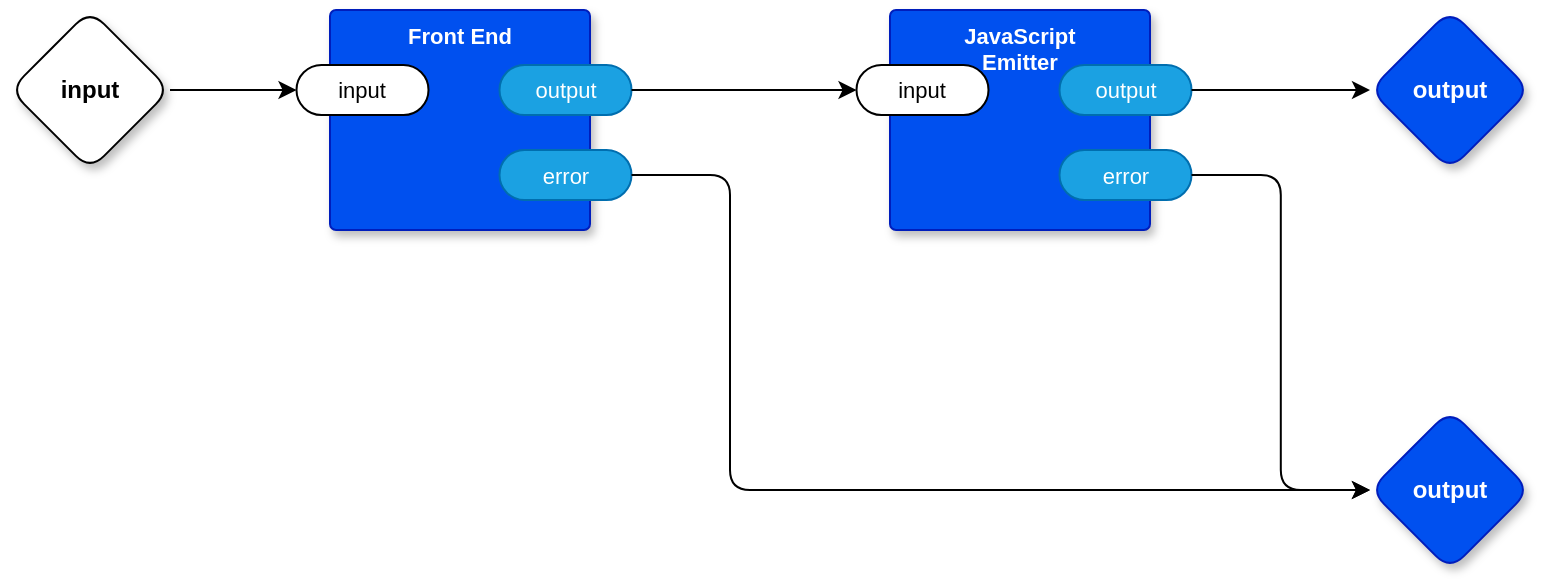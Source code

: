 <mxfile version="21.6.8" type="device" pages="12">
  <diagram id="4kLP1CQ5fGZEGZqcJPXK" name="main">
    <mxGraphModel dx="1018" dy="765" grid="1" gridSize="10" guides="1" tooltips="1" connect="1" arrows="1" fold="1" page="1" pageScale="1" pageWidth="1100" pageHeight="850" math="0" shadow="0">
      <root>
        <mxCell id="0" />
        <mxCell id="1" parent="0" />
        <mxCell id="ktnWLzaqQRTpJe-lmtFL-1" value="Front End" style="rounded=1;whiteSpace=wrap;html=1;sketch=0;container=1;recursiveResize=0;verticalAlign=top;arcSize=6;fontStyle=1;autosize=0;points=[];absoluteArcSize=1;shadow=1;strokeColor=#001DBC;fillColor=#0050ef;fontColor=#ffffff;fontFamily=Helvetica;fontSize=11;" vertex="1" parent="1">
          <mxGeometry x="200" y="200" width="130" height="110" as="geometry">
            <mxRectangle x="-98" y="-1230" width="99" height="26" as="alternateBounds" />
          </mxGeometry>
        </mxCell>
        <mxCell id="ktnWLzaqQRTpJe-lmtFL-2" value="input" style="rounded=1;whiteSpace=wrap;html=1;sketch=0;points=[[0,0.5,0,0,0],[1,0.5,0,0,0]];arcSize=50;fontFamily=Helvetica;fontSize=11;fontColor=default;" vertex="1" parent="ktnWLzaqQRTpJe-lmtFL-1">
          <mxGeometry x="-16.75" y="27.5" width="66" height="25" as="geometry" />
        </mxCell>
        <mxCell id="ktnWLzaqQRTpJe-lmtFL-3" value="output" style="rounded=1;whiteSpace=wrap;html=1;sketch=0;points=[[0,0.5,0,0,0],[1,0.5,0,0,0]];fillColor=#1ba1e2;fontColor=#ffffff;strokeColor=#006EAF;arcSize=50;fontFamily=Helvetica;fontSize=11;" vertex="1" parent="ktnWLzaqQRTpJe-lmtFL-1">
          <mxGeometry x="84.75" y="27.5" width="66" height="25" as="geometry" />
        </mxCell>
        <mxCell id="ktnWLzaqQRTpJe-lmtFL-4" value="error" style="rounded=1;whiteSpace=wrap;html=1;sketch=0;points=[[0,0.5,0,0,0],[1,0.5,0,0,0]];fillColor=#1ba1e2;fontColor=#ffffff;strokeColor=#006EAF;arcSize=50;fontFamily=Helvetica;fontSize=11;" vertex="1" parent="ktnWLzaqQRTpJe-lmtFL-1">
          <mxGeometry x="84.75" y="70" width="66" height="25" as="geometry" />
        </mxCell>
        <mxCell id="ktnWLzaqQRTpJe-lmtFL-5" value="JavaScript&lt;br&gt;Emitter" style="rounded=1;whiteSpace=wrap;html=1;sketch=0;container=1;recursiveResize=0;verticalAlign=top;arcSize=6;fontStyle=1;autosize=0;points=[];absoluteArcSize=1;shadow=1;strokeColor=#001DBC;fillColor=#0050ef;fontColor=#ffffff;fontFamily=Helvetica;fontSize=11;" vertex="1" parent="1">
          <mxGeometry x="480" y="200" width="130" height="110" as="geometry">
            <mxRectangle x="-98" y="-1230" width="99" height="26" as="alternateBounds" />
          </mxGeometry>
        </mxCell>
        <mxCell id="ktnWLzaqQRTpJe-lmtFL-6" value="input" style="rounded=1;whiteSpace=wrap;html=1;sketch=0;points=[[0,0.5,0,0,0],[1,0.5,0,0,0]];arcSize=50;fontFamily=Helvetica;fontSize=11;fontColor=default;" vertex="1" parent="ktnWLzaqQRTpJe-lmtFL-5">
          <mxGeometry x="-16.75" y="27.5" width="66" height="25" as="geometry" />
        </mxCell>
        <mxCell id="ktnWLzaqQRTpJe-lmtFL-7" value="output" style="rounded=1;whiteSpace=wrap;html=1;sketch=0;points=[[0,0.5,0,0,0],[1,0.5,0,0,0]];fillColor=#1ba1e2;fontColor=#ffffff;strokeColor=#006EAF;arcSize=50;fontFamily=Helvetica;fontSize=11;" vertex="1" parent="ktnWLzaqQRTpJe-lmtFL-5">
          <mxGeometry x="84.75" y="27.5" width="66" height="25" as="geometry" />
        </mxCell>
        <mxCell id="ktnWLzaqQRTpJe-lmtFL-8" value="error" style="rounded=1;whiteSpace=wrap;html=1;sketch=0;points=[[0,0.5,0,0,0],[1,0.5,0,0,0]];fillColor=#1ba1e2;fontColor=#ffffff;strokeColor=#006EAF;arcSize=50;fontFamily=Helvetica;fontSize=11;" vertex="1" parent="ktnWLzaqQRTpJe-lmtFL-5">
          <mxGeometry x="84.75" y="70" width="66" height="25" as="geometry" />
        </mxCell>
        <mxCell id="ktnWLzaqQRTpJe-lmtFL-9" style="edgeStyle=orthogonalEdgeStyle;shape=connector;rounded=1;orthogonalLoop=1;jettySize=auto;html=1;exitX=1;exitY=0.5;exitDx=0;exitDy=0;exitPerimeter=0;entryX=0;entryY=0.5;entryDx=0;entryDy=0;entryPerimeter=0;labelBackgroundColor=default;strokeColor=default;fontFamily=Helvetica;fontSize=11;fontColor=default;endArrow=classic;" edge="1" parent="1" source="ktnWLzaqQRTpJe-lmtFL-3" target="ktnWLzaqQRTpJe-lmtFL-6">
          <mxGeometry relative="1" as="geometry" />
        </mxCell>
        <mxCell id="ktnWLzaqQRTpJe-lmtFL-12" style="edgeStyle=orthogonalEdgeStyle;shape=connector;rounded=1;orthogonalLoop=1;jettySize=auto;html=1;exitX=1;exitY=0.5;exitDx=0;exitDy=0;exitPerimeter=0;labelBackgroundColor=default;strokeColor=default;fontFamily=Helvetica;fontSize=11;fontColor=default;endArrow=classic;" edge="1" parent="1" source="ktnWLzaqQRTpJe-lmtFL-10" target="ktnWLzaqQRTpJe-lmtFL-2">
          <mxGeometry relative="1" as="geometry" />
        </mxCell>
        <mxCell id="ktnWLzaqQRTpJe-lmtFL-10" value="input" style="rhombus;whiteSpace=wrap;html=1;rounded=1;fontStyle=1;glass=0;sketch=0;fontSize=12;points=[[0,0.5,0,0,0],[0.5,0,0,0,0],[0.5,1,0,0,0],[1,0.5,0,0,0]];shadow=1;fontFamily=Helvetica;fontColor=default;" vertex="1" parent="1">
          <mxGeometry x="40" y="200" width="80" height="80" as="geometry" />
        </mxCell>
        <mxCell id="ktnWLzaqQRTpJe-lmtFL-11" value="output" style="rhombus;whiteSpace=wrap;html=1;rounded=1;fillColor=#0050ef;fontColor=#ffffff;strokeColor=#001DBC;fontStyle=1;glass=0;sketch=0;fontSize=12;points=[[0,0.5,0,0,0],[0.5,0,0,0,0],[0.5,1,0,0,0],[1,0.5,0,0,0]];shadow=1;fontFamily=Helvetica;" vertex="1" parent="1">
          <mxGeometry x="720" y="200" width="80" height="80" as="geometry" />
        </mxCell>
        <mxCell id="ktnWLzaqQRTpJe-lmtFL-13" style="edgeStyle=orthogonalEdgeStyle;shape=connector;rounded=1;orthogonalLoop=1;jettySize=auto;html=1;exitX=1;exitY=0.5;exitDx=0;exitDy=0;exitPerimeter=0;labelBackgroundColor=default;strokeColor=default;fontFamily=Helvetica;fontSize=11;fontColor=default;endArrow=classic;" edge="1" parent="1" source="ktnWLzaqQRTpJe-lmtFL-7" target="ktnWLzaqQRTpJe-lmtFL-11">
          <mxGeometry relative="1" as="geometry" />
        </mxCell>
        <mxCell id="ktnWLzaqQRTpJe-lmtFL-14" value="output" style="rhombus;whiteSpace=wrap;html=1;rounded=1;fillColor=#0050ef;fontColor=#ffffff;strokeColor=#001DBC;fontStyle=1;glass=0;sketch=0;fontSize=12;points=[[0,0.5,0,0,0],[0.5,0,0,0,0],[0.5,1,0,0,0],[1,0.5,0,0,0]];shadow=1;fontFamily=Helvetica;" vertex="1" parent="1">
          <mxGeometry x="720" y="400" width="80" height="80" as="geometry" />
        </mxCell>
        <mxCell id="ktnWLzaqQRTpJe-lmtFL-15" style="edgeStyle=orthogonalEdgeStyle;shape=connector;rounded=1;orthogonalLoop=1;jettySize=auto;html=1;exitX=1;exitY=0.5;exitDx=0;exitDy=0;exitPerimeter=0;entryX=0;entryY=0.5;entryDx=0;entryDy=0;entryPerimeter=0;labelBackgroundColor=default;strokeColor=default;fontFamily=Helvetica;fontSize=11;fontColor=default;endArrow=classic;" edge="1" parent="1" source="ktnWLzaqQRTpJe-lmtFL-8" target="ktnWLzaqQRTpJe-lmtFL-14">
          <mxGeometry relative="1" as="geometry" />
        </mxCell>
        <mxCell id="ktnWLzaqQRTpJe-lmtFL-16" style="edgeStyle=orthogonalEdgeStyle;shape=connector;rounded=1;orthogonalLoop=1;jettySize=auto;html=1;exitX=1;exitY=0.5;exitDx=0;exitDy=0;exitPerimeter=0;entryX=0;entryY=0.5;entryDx=0;entryDy=0;entryPerimeter=0;labelBackgroundColor=default;strokeColor=default;fontFamily=Helvetica;fontSize=11;fontColor=default;endArrow=classic;" edge="1" parent="1" source="ktnWLzaqQRTpJe-lmtFL-4" target="ktnWLzaqQRTpJe-lmtFL-14">
          <mxGeometry relative="1" as="geometry">
            <Array as="points">
              <mxPoint x="400" y="283" />
              <mxPoint x="400" y="440" />
            </Array>
          </mxGeometry>
        </mxCell>
      </root>
    </mxGraphModel>
  </diagram>
  <diagram id="vInO_YZX1iifAf6JXXeU" name="Front End">
    <mxGraphModel dx="1018" dy="765" grid="1" gridSize="10" guides="1" tooltips="1" connect="1" arrows="1" fold="1" page="1" pageScale="1" pageWidth="1100" pageHeight="850" math="0" shadow="0">
      <root>
        <mxCell id="0" />
        <mxCell id="1" parent="0" />
        <mxCell id="AsE2NOdXmoRWqBpgY3wH-1" value="Insert Virtual&lt;br&gt;Commas" style="rounded=1;whiteSpace=wrap;html=1;sketch=0;container=1;recursiveResize=0;verticalAlign=top;arcSize=6;fontStyle=0;autosize=0;points=[];absoluteArcSize=1;shadow=1;strokeColor=#001DBC;fillColor=#0050ef;fontColor=#ffffff;fontFamily=Helvetica;fontSize=11;" vertex="1" parent="1">
          <mxGeometry x="200" y="120" width="130" height="125" as="geometry">
            <mxRectangle x="-98" y="-1230" width="99" height="26" as="alternateBounds" />
          </mxGeometry>
        </mxCell>
        <mxCell id="AsE2NOdXmoRWqBpgY3wH-2" value="input" style="rounded=1;whiteSpace=wrap;html=1;sketch=0;points=[[0,0.5,0,0,0],[1,0.5,0,0,0]];arcSize=50;fontFamily=Helvetica;fontSize=11;fontColor=default;" vertex="1" parent="AsE2NOdXmoRWqBpgY3wH-1">
          <mxGeometry x="-18.75" y="40" width="66" height="25" as="geometry" />
        </mxCell>
        <mxCell id="AsE2NOdXmoRWqBpgY3wH-3" value="output" style="rounded=1;whiteSpace=wrap;html=1;sketch=0;points=[[0,0.5,0,0,0],[1,0.5,0,0,0]];fillColor=#1ba1e2;fontColor=#ffffff;strokeColor=#006EAF;arcSize=50;fontFamily=Helvetica;fontSize=11;" vertex="1" parent="AsE2NOdXmoRWqBpgY3wH-1">
          <mxGeometry x="82.75" y="40" width="66" height="25" as="geometry" />
        </mxCell>
        <mxCell id="AsE2NOdXmoRWqBpgY3wH-4" value="error" style="rounded=1;whiteSpace=wrap;html=1;sketch=0;points=[[0,0.5,0,0,0],[1,0.5,0,0,0]];fillColor=#1ba1e2;fontColor=#ffffff;strokeColor=#006EAF;arcSize=50;fontFamily=Helvetica;fontSize=11;" vertex="1" parent="AsE2NOdXmoRWqBpgY3wH-1">
          <mxGeometry x="82.75" y="82.5" width="66" height="25" as="geometry" />
        </mxCell>
        <mxCell id="AsE2NOdXmoRWqBpgY3wH-7" style="edgeStyle=orthogonalEdgeStyle;shape=connector;rounded=1;orthogonalLoop=1;jettySize=auto;html=1;exitX=1;exitY=0.5;exitDx=0;exitDy=0;exitPerimeter=0;entryX=0;entryY=0.5;entryDx=0;entryDy=0;entryPerimeter=0;labelBackgroundColor=default;strokeColor=default;fontFamily=Helvetica;fontSize=11;fontColor=default;endArrow=classic;" edge="1" parent="1" source="AsE2NOdXmoRWqBpgY3wH-5" target="AsE2NOdXmoRWqBpgY3wH-2">
          <mxGeometry relative="1" as="geometry" />
        </mxCell>
        <mxCell id="AsE2NOdXmoRWqBpgY3wH-5" value="input" style="rhombus;whiteSpace=wrap;html=1;rounded=1;fontStyle=1;glass=0;sketch=0;fontSize=12;points=[[0,0.5,0,0,0],[0.5,0,0,0,0],[0.5,1,0,0,0],[1,0.5,0,0,0]];shadow=1;fontFamily=Helvetica;fontColor=default;" vertex="1" parent="1">
          <mxGeometry x="30" y="132.5" width="80" height="80" as="geometry" />
        </mxCell>
        <mxCell id="AsE2NOdXmoRWqBpgY3wH-6" value="output" style="rhombus;whiteSpace=wrap;html=1;rounded=1;fillColor=#0050ef;fontColor=#ffffff;strokeColor=#001DBC;fontStyle=1;glass=0;sketch=0;fontSize=12;points=[[0,0.5,0,0,0],[0.5,0,0,0,0],[0.5,1,0,0,0],[1,0.5,0,0,0]];shadow=1;fontFamily=Helvetica;" vertex="1" parent="1">
          <mxGeometry x="1160" y="132.5" width="80" height="80" as="geometry" />
        </mxCell>
        <mxCell id="AsE2NOdXmoRWqBpgY3wH-8" value="Escape Whitespace" style="rounded=1;whiteSpace=wrap;html=1;sketch=0;container=1;recursiveResize=0;verticalAlign=top;arcSize=6;fontStyle=0;autosize=0;points=[];absoluteArcSize=1;shadow=1;strokeColor=#001DBC;fillColor=#0050ef;fontColor=#ffffff;fontFamily=Helvetica;fontSize=11;" vertex="1" parent="1">
          <mxGeometry x="440" y="120" width="130" height="125" as="geometry">
            <mxRectangle x="-98" y="-1230" width="99" height="26" as="alternateBounds" />
          </mxGeometry>
        </mxCell>
        <mxCell id="AsE2NOdXmoRWqBpgY3wH-9" value="input" style="rounded=1;whiteSpace=wrap;html=1;sketch=0;points=[[0,0.5,0,0,0],[1,0.5,0,0,0]];arcSize=50;fontFamily=Helvetica;fontSize=11;fontColor=default;" vertex="1" parent="AsE2NOdXmoRWqBpgY3wH-8">
          <mxGeometry x="-18.75" y="40" width="66" height="25" as="geometry" />
        </mxCell>
        <mxCell id="AsE2NOdXmoRWqBpgY3wH-10" value="output" style="rounded=1;whiteSpace=wrap;html=1;sketch=0;points=[[0,0.5,0,0,0],[1,0.5,0,0,0]];fillColor=#1ba1e2;fontColor=#ffffff;strokeColor=#006EAF;arcSize=50;fontFamily=Helvetica;fontSize=11;" vertex="1" parent="AsE2NOdXmoRWqBpgY3wH-8">
          <mxGeometry x="82.75" y="40" width="66" height="25" as="geometry" />
        </mxCell>
        <mxCell id="AsE2NOdXmoRWqBpgY3wH-11" value="error" style="rounded=1;whiteSpace=wrap;html=1;sketch=0;points=[[0,0.5,0,0,0],[1,0.5,0,0,0]];fillColor=#1ba1e2;fontColor=#ffffff;strokeColor=#006EAF;arcSize=50;fontFamily=Helvetica;fontSize=11;" vertex="1" parent="AsE2NOdXmoRWqBpgY3wH-8">
          <mxGeometry x="82.75" y="82.5" width="66" height="25" as="geometry" />
        </mxCell>
        <mxCell id="AsE2NOdXmoRWqBpgY3wH-12" style="edgeStyle=orthogonalEdgeStyle;shape=connector;rounded=1;orthogonalLoop=1;jettySize=auto;html=1;exitX=1;exitY=0.5;exitDx=0;exitDy=0;exitPerimeter=0;entryX=0;entryY=0.5;entryDx=0;entryDy=0;entryPerimeter=0;labelBackgroundColor=default;strokeColor=default;fontFamily=Helvetica;fontSize=11;fontColor=default;endArrow=classic;" edge="1" parent="1" source="AsE2NOdXmoRWqBpgY3wH-3" target="AsE2NOdXmoRWqBpgY3wH-9">
          <mxGeometry relative="1" as="geometry" />
        </mxCell>
        <mxCell id="AsE2NOdXmoRWqBpgY3wH-13" value="Unquote" style="rounded=1;whiteSpace=wrap;html=1;sketch=0;container=1;recursiveResize=0;verticalAlign=top;arcSize=6;fontStyle=0;autosize=0;points=[];absoluteArcSize=1;shadow=1;strokeColor=#001DBC;fillColor=#0050ef;fontColor=#ffffff;fontFamily=Helvetica;fontSize=11;" vertex="1" parent="1">
          <mxGeometry x="680" y="120" width="130" height="125" as="geometry">
            <mxRectangle x="-98" y="-1230" width="99" height="26" as="alternateBounds" />
          </mxGeometry>
        </mxCell>
        <mxCell id="AsE2NOdXmoRWqBpgY3wH-14" value="input" style="rounded=1;whiteSpace=wrap;html=1;sketch=0;points=[[0,0.5,0,0,0],[1,0.5,0,0,0]];arcSize=50;fontFamily=Helvetica;fontSize=11;fontColor=default;" vertex="1" parent="AsE2NOdXmoRWqBpgY3wH-13">
          <mxGeometry x="-18.75" y="40" width="66" height="25" as="geometry" />
        </mxCell>
        <mxCell id="AsE2NOdXmoRWqBpgY3wH-15" value="output" style="rounded=1;whiteSpace=wrap;html=1;sketch=0;points=[[0,0.5,0,0,0],[1,0.5,0,0,0]];fillColor=#1ba1e2;fontColor=#ffffff;strokeColor=#006EAF;arcSize=50;fontFamily=Helvetica;fontSize=11;" vertex="1" parent="AsE2NOdXmoRWqBpgY3wH-13">
          <mxGeometry x="82.75" y="40" width="66" height="25" as="geometry" />
        </mxCell>
        <mxCell id="AsE2NOdXmoRWqBpgY3wH-16" value="error" style="rounded=1;whiteSpace=wrap;html=1;sketch=0;points=[[0,0.5,0,0,0],[1,0.5,0,0,0]];fillColor=#1ba1e2;fontColor=#ffffff;strokeColor=#006EAF;arcSize=50;fontFamily=Helvetica;fontSize=11;" vertex="1" parent="AsE2NOdXmoRWqBpgY3wH-13">
          <mxGeometry x="82.75" y="82.5" width="66" height="25" as="geometry" />
        </mxCell>
        <mxCell id="AsE2NOdXmoRWqBpgY3wH-17" style="edgeStyle=orthogonalEdgeStyle;shape=connector;rounded=1;orthogonalLoop=1;jettySize=auto;html=1;exitX=1;exitY=0.5;exitDx=0;exitDy=0;exitPerimeter=0;entryX=0;entryY=0.5;entryDx=0;entryDy=0;entryPerimeter=0;labelBackgroundColor=default;strokeColor=default;fontFamily=Helvetica;fontSize=11;fontColor=default;endArrow=classic;" edge="1" parent="1" source="AsE2NOdXmoRWqBpgY3wH-10" target="AsE2NOdXmoRWqBpgY3wH-14">
          <mxGeometry relative="1" as="geometry" />
        </mxCell>
        <mxCell id="AsE2NOdXmoRWqBpgY3wH-18" value="Constants" style="rounded=1;whiteSpace=wrap;html=1;sketch=0;container=1;recursiveResize=0;verticalAlign=top;arcSize=6;fontStyle=0;autosize=0;points=[];absoluteArcSize=1;shadow=1;strokeColor=#001DBC;fillColor=#0050ef;fontColor=#ffffff;fontFamily=Helvetica;fontSize=11;" vertex="1" parent="1">
          <mxGeometry x="920" y="120" width="130" height="125" as="geometry">
            <mxRectangle x="-98" y="-1230" width="99" height="26" as="alternateBounds" />
          </mxGeometry>
        </mxCell>
        <mxCell id="AsE2NOdXmoRWqBpgY3wH-19" value="input" style="rounded=1;whiteSpace=wrap;html=1;sketch=0;points=[[0,0.5,0,0,0],[1,0.5,0,0,0]];arcSize=50;fontFamily=Helvetica;fontSize=11;fontColor=default;" vertex="1" parent="AsE2NOdXmoRWqBpgY3wH-18">
          <mxGeometry x="-18.75" y="40" width="66" height="25" as="geometry" />
        </mxCell>
        <mxCell id="AsE2NOdXmoRWqBpgY3wH-20" value="output" style="rounded=1;whiteSpace=wrap;html=1;sketch=0;points=[[0,0.5,0,0,0],[1,0.5,0,0,0]];fillColor=#1ba1e2;fontColor=#ffffff;strokeColor=#006EAF;arcSize=50;fontFamily=Helvetica;fontSize=11;" vertex="1" parent="AsE2NOdXmoRWqBpgY3wH-18">
          <mxGeometry x="82.75" y="40" width="66" height="25" as="geometry" />
        </mxCell>
        <mxCell id="AsE2NOdXmoRWqBpgY3wH-21" value="error" style="rounded=1;whiteSpace=wrap;html=1;sketch=0;points=[[0,0.5,0,0,0],[1,0.5,0,0,0]];fillColor=#1ba1e2;fontColor=#ffffff;strokeColor=#006EAF;arcSize=50;fontFamily=Helvetica;fontSize=11;" vertex="1" parent="AsE2NOdXmoRWqBpgY3wH-18">
          <mxGeometry x="82.75" y="82.5" width="66" height="25" as="geometry" />
        </mxCell>
        <mxCell id="AsE2NOdXmoRWqBpgY3wH-22" style="edgeStyle=orthogonalEdgeStyle;shape=connector;rounded=1;orthogonalLoop=1;jettySize=auto;html=1;labelBackgroundColor=default;strokeColor=default;fontFamily=Helvetica;fontSize=11;fontColor=default;endArrow=classic;" edge="1" parent="1" source="AsE2NOdXmoRWqBpgY3wH-15" target="AsE2NOdXmoRWqBpgY3wH-19">
          <mxGeometry relative="1" as="geometry" />
        </mxCell>
        <mxCell id="IFhcpMjwvsrAd9e5ffGg-1" value="output" style="rhombus;whiteSpace=wrap;html=1;rounded=1;fillColor=#0050ef;fontColor=#ffffff;strokeColor=#001DBC;fontStyle=1;glass=0;sketch=0;fontSize=12;points=[[0,0.5,0,0,0],[0.5,0,0,0,0],[0.5,1,0,0,0],[1,0.5,0,0,0]];shadow=1;fontFamily=Helvetica;" vertex="1" parent="1">
          <mxGeometry x="1160" y="280" width="80" height="80" as="geometry" />
        </mxCell>
        <mxCell id="IFhcpMjwvsrAd9e5ffGg-2" style="edgeStyle=orthogonalEdgeStyle;shape=connector;rounded=1;orthogonalLoop=1;jettySize=auto;html=1;exitX=1;exitY=0.5;exitDx=0;exitDy=0;exitPerimeter=0;labelBackgroundColor=default;strokeColor=default;fontFamily=Helvetica;fontSize=11;fontColor=default;endArrow=classic;" edge="1" parent="1" source="AsE2NOdXmoRWqBpgY3wH-20" target="AsE2NOdXmoRWqBpgY3wH-6">
          <mxGeometry relative="1" as="geometry" />
        </mxCell>
        <mxCell id="IFhcpMjwvsrAd9e5ffGg-3" style="edgeStyle=orthogonalEdgeStyle;shape=connector;rounded=1;orthogonalLoop=1;jettySize=auto;html=1;exitX=1;exitY=0.5;exitDx=0;exitDy=0;exitPerimeter=0;entryX=0;entryY=0.5;entryDx=0;entryDy=0;entryPerimeter=0;labelBackgroundColor=default;strokeColor=default;fontFamily=Helvetica;fontSize=11;fontColor=default;endArrow=classic;" edge="1" parent="1" source="AsE2NOdXmoRWqBpgY3wH-21" target="IFhcpMjwvsrAd9e5ffGg-1">
          <mxGeometry relative="1" as="geometry" />
        </mxCell>
        <mxCell id="IFhcpMjwvsrAd9e5ffGg-5" style="edgeStyle=orthogonalEdgeStyle;shape=connector;rounded=1;orthogonalLoop=1;jettySize=auto;html=1;exitX=1;exitY=0.5;exitDx=0;exitDy=0;exitPerimeter=0;entryX=0;entryY=0.5;entryDx=0;entryDy=0;entryPerimeter=0;labelBackgroundColor=default;strokeColor=default;fontFamily=Helvetica;fontSize=11;fontColor=default;endArrow=classic;" edge="1" parent="1" source="AsE2NOdXmoRWqBpgY3wH-16" target="IFhcpMjwvsrAd9e5ffGg-1">
          <mxGeometry relative="1" as="geometry">
            <Array as="points">
              <mxPoint x="880" y="215" />
              <mxPoint x="880" y="320" />
            </Array>
          </mxGeometry>
        </mxCell>
        <mxCell id="IFhcpMjwvsrAd9e5ffGg-7" style="edgeStyle=orthogonalEdgeStyle;shape=connector;rounded=1;orthogonalLoop=1;jettySize=auto;html=1;exitX=1;exitY=0.5;exitDx=0;exitDy=0;exitPerimeter=0;entryX=0;entryY=0.5;entryDx=0;entryDy=0;entryPerimeter=0;labelBackgroundColor=default;strokeColor=default;fontFamily=Helvetica;fontSize=11;fontColor=default;endArrow=classic;" edge="1" parent="1" source="AsE2NOdXmoRWqBpgY3wH-11" target="IFhcpMjwvsrAd9e5ffGg-1">
          <mxGeometry relative="1" as="geometry">
            <Array as="points">
              <mxPoint x="640" y="215" />
              <mxPoint x="640" y="320" />
            </Array>
          </mxGeometry>
        </mxCell>
        <mxCell id="IFhcpMjwvsrAd9e5ffGg-8" style="edgeStyle=orthogonalEdgeStyle;shape=connector;rounded=1;orthogonalLoop=1;jettySize=auto;html=1;exitX=1;exitY=0.5;exitDx=0;exitDy=0;exitPerimeter=0;entryX=0;entryY=0.5;entryDx=0;entryDy=0;entryPerimeter=0;labelBackgroundColor=default;strokeColor=default;fontFamily=Helvetica;fontSize=11;fontColor=default;endArrow=classic;" edge="1" parent="1" source="AsE2NOdXmoRWqBpgY3wH-4" target="IFhcpMjwvsrAd9e5ffGg-1">
          <mxGeometry relative="1" as="geometry">
            <Array as="points">
              <mxPoint x="400" y="215" />
              <mxPoint x="400" y="320" />
            </Array>
          </mxGeometry>
        </mxCell>
      </root>
    </mxGraphModel>
  </diagram>
  <diagram name="JavaScript Emitter" id="TDWiCmyxo0Sp9Padch0a">
    <mxGraphModel dx="1018" dy="765" grid="1" gridSize="10" guides="1" tooltips="1" connect="1" arrows="1" fold="1" page="1" pageScale="1" pageWidth="1100" pageHeight="850" math="0" shadow="0">
      <root>
        <mxCell id="Ig8WYtfGgeW2mh0qsShG-0" />
        <mxCell id="Ig8WYtfGgeW2mh0qsShG-1" parent="Ig8WYtfGgeW2mh0qsShG-0" />
        <mxCell id="Ig8WYtfGgeW2mh0qsShG-2" value="Character&lt;br&gt;Rewrites" style="rounded=1;whiteSpace=wrap;html=1;sketch=0;container=1;recursiveResize=0;verticalAlign=top;arcSize=6;fontStyle=0;autosize=0;points=[];absoluteArcSize=1;shadow=1;strokeColor=#001DBC;fillColor=#0050ef;fontColor=#ffffff;fontFamily=Helvetica;fontSize=11;" vertex="1" parent="Ig8WYtfGgeW2mh0qsShG-1">
          <mxGeometry x="200" y="120" width="130" height="125" as="geometry">
            <mxRectangle x="-98" y="-1230" width="99" height="26" as="alternateBounds" />
          </mxGeometry>
        </mxCell>
        <mxCell id="Ig8WYtfGgeW2mh0qsShG-3" value="input" style="rounded=1;whiteSpace=wrap;html=1;sketch=0;points=[[0,0.5,0,0,0],[1,0.5,0,0,0]];arcSize=50;fontFamily=Helvetica;fontSize=11;fontColor=default;" vertex="1" parent="Ig8WYtfGgeW2mh0qsShG-2">
          <mxGeometry x="-18.75" y="40" width="66" height="25" as="geometry" />
        </mxCell>
        <mxCell id="Ig8WYtfGgeW2mh0qsShG-4" value="output" style="rounded=1;whiteSpace=wrap;html=1;sketch=0;points=[[0,0.5,0,0,0],[1,0.5,0,0,0]];fillColor=#1ba1e2;fontColor=#ffffff;strokeColor=#006EAF;arcSize=50;fontFamily=Helvetica;fontSize=11;" vertex="1" parent="Ig8WYtfGgeW2mh0qsShG-2">
          <mxGeometry x="82.75" y="40" width="66" height="25" as="geometry" />
        </mxCell>
        <mxCell id="Ig8WYtfGgeW2mh0qsShG-5" value="error" style="rounded=1;whiteSpace=wrap;html=1;sketch=0;points=[[0,0.5,0,0,0],[1,0.5,0,0,0]];fillColor=#1ba1e2;fontColor=#ffffff;strokeColor=#006EAF;arcSize=50;fontFamily=Helvetica;fontSize=11;opacity=30;" vertex="1" parent="Ig8WYtfGgeW2mh0qsShG-2">
          <mxGeometry x="82.75" y="82.5" width="66" height="25" as="geometry" />
        </mxCell>
        <mxCell id="Ig8WYtfGgeW2mh0qsShG-6" style="edgeStyle=orthogonalEdgeStyle;shape=connector;rounded=1;orthogonalLoop=1;jettySize=auto;html=1;exitX=1;exitY=0.5;exitDx=0;exitDy=0;exitPerimeter=0;entryX=0;entryY=0.5;entryDx=0;entryDy=0;entryPerimeter=0;labelBackgroundColor=default;strokeColor=default;fontFamily=Helvetica;fontSize=11;fontColor=default;endArrow=classic;strokeWidth=2;" edge="1" parent="Ig8WYtfGgeW2mh0qsShG-1" source="Ig8WYtfGgeW2mh0qsShG-7" target="Ig8WYtfGgeW2mh0qsShG-3">
          <mxGeometry relative="1" as="geometry" />
        </mxCell>
        <mxCell id="Ig8WYtfGgeW2mh0qsShG-7" value="input" style="rhombus;whiteSpace=wrap;html=1;rounded=1;fontStyle=1;glass=0;sketch=0;fontSize=12;points=[[0,0.5,0,0,0],[0.5,0,0,0,0],[0.5,1,0,0,0],[1,0.5,0,0,0]];shadow=1;fontFamily=Helvetica;fontColor=default;" vertex="1" parent="Ig8WYtfGgeW2mh0qsShG-1">
          <mxGeometry x="30" y="132.5" width="80" height="80" as="geometry" />
        </mxCell>
        <mxCell id="Ig8WYtfGgeW2mh0qsShG-8" value="output" style="rhombus;whiteSpace=wrap;html=1;rounded=1;fillColor=#0050ef;fontColor=#ffffff;strokeColor=#001DBC;fontStyle=1;glass=0;sketch=0;fontSize=12;points=[[0,0.5,0,0,0],[0.5,0,0,0,0],[0.5,1,0,0,0],[1,0.5,0,0,0]];shadow=1;fontFamily=Helvetica;" vertex="1" parent="Ig8WYtfGgeW2mh0qsShG-1">
          <mxGeometry x="1410" y="132.5" width="80" height="80" as="geometry" />
        </mxCell>
        <mxCell id="Ig8WYtfGgeW2mh0qsShG-9" value="Symbol&lt;br&gt;Rewrites" style="rounded=1;whiteSpace=wrap;html=1;sketch=0;container=1;recursiveResize=0;verticalAlign=top;arcSize=6;fontStyle=0;autosize=0;points=[];absoluteArcSize=1;shadow=1;strokeColor=#001DBC;fillColor=#0050ef;fontColor=#ffffff;fontFamily=Helvetica;fontSize=11;" vertex="1" parent="Ig8WYtfGgeW2mh0qsShG-1">
          <mxGeometry x="440" y="120" width="130" height="125" as="geometry">
            <mxRectangle x="-98" y="-1230" width="99" height="26" as="alternateBounds" />
          </mxGeometry>
        </mxCell>
        <mxCell id="Ig8WYtfGgeW2mh0qsShG-10" value="input" style="rounded=1;whiteSpace=wrap;html=1;sketch=0;points=[[0,0.5,0,0,0],[1,0.5,0,0,0]];arcSize=50;fontFamily=Helvetica;fontSize=11;fontColor=default;" vertex="1" parent="Ig8WYtfGgeW2mh0qsShG-9">
          <mxGeometry x="-18.75" y="40" width="66" height="25" as="geometry" />
        </mxCell>
        <mxCell id="Ig8WYtfGgeW2mh0qsShG-11" value="output" style="rounded=1;whiteSpace=wrap;html=1;sketch=0;points=[[0,0.5,0,0,0],[1,0.5,0,0,0]];fillColor=#1ba1e2;fontColor=#ffffff;strokeColor=#006EAF;arcSize=50;fontFamily=Helvetica;fontSize=11;" vertex="1" parent="Ig8WYtfGgeW2mh0qsShG-9">
          <mxGeometry x="82.75" y="40" width="66" height="25" as="geometry" />
        </mxCell>
        <mxCell id="Ig8WYtfGgeW2mh0qsShG-12" value="error" style="rounded=1;whiteSpace=wrap;html=1;sketch=0;points=[[0,0.5,0,0,0],[1,0.5,0,0,0]];fillColor=#1ba1e2;fontColor=#ffffff;strokeColor=#006EAF;arcSize=50;fontFamily=Helvetica;fontSize=11;opacity=30;" vertex="1" parent="Ig8WYtfGgeW2mh0qsShG-9">
          <mxGeometry x="82.75" y="82.5" width="66" height="25" as="geometry" />
        </mxCell>
        <mxCell id="Ig8WYtfGgeW2mh0qsShG-13" style="edgeStyle=orthogonalEdgeStyle;shape=connector;rounded=1;orthogonalLoop=1;jettySize=auto;html=1;exitX=1;exitY=0.5;exitDx=0;exitDy=0;exitPerimeter=0;entryX=0;entryY=0.5;entryDx=0;entryDy=0;entryPerimeter=0;labelBackgroundColor=default;strokeColor=default;fontFamily=Helvetica;fontSize=11;fontColor=default;endArrow=classic;strokeWidth=2;" edge="1" parent="Ig8WYtfGgeW2mh0qsShG-1" source="Ig8WYtfGgeW2mh0qsShG-4" target="Ig8WYtfGgeW2mh0qsShG-10">
          <mxGeometry relative="1" as="geometry" />
        </mxCell>
        <mxCell id="Ig8WYtfGgeW2mh0qsShG-14" value="List&lt;br&gt;Rewrites" style="rounded=1;whiteSpace=wrap;html=1;sketch=0;container=1;recursiveResize=0;verticalAlign=top;arcSize=6;fontStyle=0;autosize=0;points=[];absoluteArcSize=1;shadow=1;strokeColor=#001DBC;fillColor=#0050ef;fontColor=#ffffff;fontFamily=Helvetica;fontSize=11;" vertex="1" parent="Ig8WYtfGgeW2mh0qsShG-1">
          <mxGeometry x="680" y="120" width="130" height="125" as="geometry">
            <mxRectangle x="-98" y="-1230" width="99" height="26" as="alternateBounds" />
          </mxGeometry>
        </mxCell>
        <mxCell id="Ig8WYtfGgeW2mh0qsShG-15" value="input" style="rounded=1;whiteSpace=wrap;html=1;sketch=0;points=[[0,0.5,0,0,0],[1,0.5,0,0,0]];arcSize=50;fontFamily=Helvetica;fontSize=11;fontColor=default;" vertex="1" parent="Ig8WYtfGgeW2mh0qsShG-14">
          <mxGeometry x="-18.75" y="40" width="66" height="25" as="geometry" />
        </mxCell>
        <mxCell id="Ig8WYtfGgeW2mh0qsShG-16" value="output" style="rounded=1;whiteSpace=wrap;html=1;sketch=0;points=[[0,0.5,0,0,0],[1,0.5,0,0,0]];fillColor=#1ba1e2;fontColor=#ffffff;strokeColor=#006EAF;arcSize=50;fontFamily=Helvetica;fontSize=11;" vertex="1" parent="Ig8WYtfGgeW2mh0qsShG-14">
          <mxGeometry x="82.75" y="40" width="66" height="25" as="geometry" />
        </mxCell>
        <mxCell id="Ig8WYtfGgeW2mh0qsShG-17" value="error" style="rounded=1;whiteSpace=wrap;html=1;sketch=0;points=[[0,0.5,0,0,0],[1,0.5,0,0,0]];fillColor=#1ba1e2;fontColor=#ffffff;strokeColor=#006EAF;arcSize=50;fontFamily=Helvetica;fontSize=11;opacity=30;" vertex="1" parent="Ig8WYtfGgeW2mh0qsShG-14">
          <mxGeometry x="82.75" y="82.5" width="66" height="25" as="geometry" />
        </mxCell>
        <mxCell id="Ig8WYtfGgeW2mh0qsShG-18" style="edgeStyle=orthogonalEdgeStyle;shape=connector;rounded=1;orthogonalLoop=1;jettySize=auto;html=1;exitX=1;exitY=0.5;exitDx=0;exitDy=0;exitPerimeter=0;entryX=0;entryY=0.5;entryDx=0;entryDy=0;entryPerimeter=0;labelBackgroundColor=default;strokeColor=default;fontFamily=Helvetica;fontSize=11;fontColor=default;endArrow=classic;strokeWidth=2;" edge="1" parent="Ig8WYtfGgeW2mh0qsShG-1" source="Ig8WYtfGgeW2mh0qsShG-11" target="Ig8WYtfGgeW2mh0qsShG-15">
          <mxGeometry relative="1" as="geometry" />
        </mxCell>
        <mxCell id="Ig8WYtfGgeW2mh0qsShG-19" value="Macros" style="rounded=1;whiteSpace=wrap;html=1;sketch=0;container=1;recursiveResize=0;verticalAlign=top;arcSize=6;fontStyle=0;autosize=0;points=[];absoluteArcSize=1;shadow=1;strokeColor=#001DBC;fillColor=#0050ef;fontColor=#ffffff;fontFamily=Helvetica;fontSize=11;" vertex="1" parent="Ig8WYtfGgeW2mh0qsShG-1">
          <mxGeometry x="920" y="120" width="130" height="125" as="geometry">
            <mxRectangle x="-98" y="-1230" width="99" height="26" as="alternateBounds" />
          </mxGeometry>
        </mxCell>
        <mxCell id="Ig8WYtfGgeW2mh0qsShG-20" value="input" style="rounded=1;whiteSpace=wrap;html=1;sketch=0;points=[[0,0.5,0,0,0],[1,0.5,0,0,0]];arcSize=50;fontFamily=Helvetica;fontSize=11;fontColor=default;" vertex="1" parent="Ig8WYtfGgeW2mh0qsShG-19">
          <mxGeometry x="-18.75" y="40" width="66" height="25" as="geometry" />
        </mxCell>
        <mxCell id="Ig8WYtfGgeW2mh0qsShG-21" value="output" style="rounded=1;whiteSpace=wrap;html=1;sketch=0;points=[[0,0.5,0,0,0],[1,0.5,0,0,0]];fillColor=#1ba1e2;fontColor=#ffffff;strokeColor=#006EAF;arcSize=50;fontFamily=Helvetica;fontSize=11;" vertex="1" parent="Ig8WYtfGgeW2mh0qsShG-19">
          <mxGeometry x="82.75" y="40" width="66" height="25" as="geometry" />
        </mxCell>
        <mxCell id="Ig8WYtfGgeW2mh0qsShG-22" value="error" style="rounded=1;whiteSpace=wrap;html=1;sketch=0;points=[[0,0.5,0,0,0],[1,0.5,0,0,0]];fillColor=#1ba1e2;fontColor=#ffffff;strokeColor=#006EAF;arcSize=50;fontFamily=Helvetica;fontSize=11;opacity=30;" vertex="1" parent="Ig8WYtfGgeW2mh0qsShG-19">
          <mxGeometry x="82.75" y="82.5" width="66" height="25" as="geometry" />
        </mxCell>
        <mxCell id="Ig8WYtfGgeW2mh0qsShG-23" style="edgeStyle=orthogonalEdgeStyle;shape=connector;rounded=1;orthogonalLoop=1;jettySize=auto;html=1;labelBackgroundColor=default;strokeColor=default;fontFamily=Helvetica;fontSize=11;fontColor=default;endArrow=classic;strokeWidth=2;" edge="1" parent="Ig8WYtfGgeW2mh0qsShG-1" source="Ig8WYtfGgeW2mh0qsShG-16" target="Ig8WYtfGgeW2mh0qsShG-20">
          <mxGeometry relative="1" as="geometry" />
        </mxCell>
        <mxCell id="Ig8WYtfGgeW2mh0qsShG-24" value="output" style="rhombus;whiteSpace=wrap;html=1;rounded=1;fillColor=#0050ef;fontColor=#ffffff;strokeColor=#001DBC;fontStyle=1;glass=0;sketch=0;fontSize=12;points=[[0,0.5,0,0,0],[0.5,0,0,0,0],[0.5,1,0,0,0],[1,0.5,0,0,0]];shadow=1;fontFamily=Helvetica;" vertex="1" parent="Ig8WYtfGgeW2mh0qsShG-1">
          <mxGeometry x="1410" y="280" width="80" height="80" as="geometry" />
        </mxCell>
        <mxCell id="Ig8WYtfGgeW2mh0qsShG-26" style="edgeStyle=orthogonalEdgeStyle;shape=connector;rounded=1;orthogonalLoop=1;jettySize=auto;html=1;exitX=1;exitY=0.5;exitDx=0;exitDy=0;exitPerimeter=0;entryX=0;entryY=0.5;entryDx=0;entryDy=0;entryPerimeter=0;labelBackgroundColor=default;strokeColor=default;fontFamily=Helvetica;fontSize=11;fontColor=default;endArrow=classic;opacity=30;" edge="1" parent="Ig8WYtfGgeW2mh0qsShG-1" source="Ig8WYtfGgeW2mh0qsShG-22" target="Ig8WYtfGgeW2mh0qsShG-24">
          <mxGeometry relative="1" as="geometry">
            <Array as="points">
              <mxPoint x="1130" y="215" />
              <mxPoint x="1130" y="320" />
            </Array>
          </mxGeometry>
        </mxCell>
        <mxCell id="Ig8WYtfGgeW2mh0qsShG-27" style="edgeStyle=orthogonalEdgeStyle;shape=connector;rounded=1;orthogonalLoop=1;jettySize=auto;html=1;exitX=1;exitY=0.5;exitDx=0;exitDy=0;exitPerimeter=0;entryX=0;entryY=0.5;entryDx=0;entryDy=0;entryPerimeter=0;labelBackgroundColor=default;strokeColor=default;fontFamily=Helvetica;fontSize=11;fontColor=default;endArrow=classic;opacity=30;" edge="1" parent="Ig8WYtfGgeW2mh0qsShG-1" source="Ig8WYtfGgeW2mh0qsShG-17" target="Ig8WYtfGgeW2mh0qsShG-24">
          <mxGeometry relative="1" as="geometry">
            <Array as="points">
              <mxPoint x="880" y="215" />
              <mxPoint x="880" y="320" />
            </Array>
          </mxGeometry>
        </mxCell>
        <mxCell id="Ig8WYtfGgeW2mh0qsShG-28" style="edgeStyle=orthogonalEdgeStyle;shape=connector;rounded=1;orthogonalLoop=1;jettySize=auto;html=1;exitX=1;exitY=0.5;exitDx=0;exitDy=0;exitPerimeter=0;entryX=0;entryY=0.5;entryDx=0;entryDy=0;entryPerimeter=0;labelBackgroundColor=default;strokeColor=default;fontFamily=Helvetica;fontSize=11;fontColor=default;endArrow=classic;opacity=30;" edge="1" parent="Ig8WYtfGgeW2mh0qsShG-1" source="Ig8WYtfGgeW2mh0qsShG-12" target="Ig8WYtfGgeW2mh0qsShG-24">
          <mxGeometry relative="1" as="geometry">
            <Array as="points">
              <mxPoint x="640" y="215" />
              <mxPoint x="640" y="320" />
            </Array>
          </mxGeometry>
        </mxCell>
        <mxCell id="Ig8WYtfGgeW2mh0qsShG-29" style="edgeStyle=orthogonalEdgeStyle;shape=connector;rounded=1;orthogonalLoop=1;jettySize=auto;html=1;exitX=1;exitY=0.5;exitDx=0;exitDy=0;exitPerimeter=0;entryX=0;entryY=0.5;entryDx=0;entryDy=0;entryPerimeter=0;labelBackgroundColor=default;strokeColor=default;fontFamily=Helvetica;fontSize=11;fontColor=default;endArrow=classic;opacity=30;" edge="1" parent="Ig8WYtfGgeW2mh0qsShG-1" source="Ig8WYtfGgeW2mh0qsShG-5" target="Ig8WYtfGgeW2mh0qsShG-24">
          <mxGeometry relative="1" as="geometry">
            <Array as="points">
              <mxPoint x="400" y="215" />
              <mxPoint x="400" y="320" />
            </Array>
          </mxGeometry>
        </mxCell>
        <mxCell id="_1wNsI4cfL4gdHhwIRn7-0" value="Cleanup" style="rounded=1;whiteSpace=wrap;html=1;sketch=0;container=1;recursiveResize=0;verticalAlign=top;arcSize=6;fontStyle=0;autosize=0;points=[];absoluteArcSize=1;shadow=1;strokeColor=#001DBC;fillColor=#0050ef;fontColor=#ffffff;fontFamily=Helvetica;fontSize=11;" vertex="1" parent="Ig8WYtfGgeW2mh0qsShG-1">
          <mxGeometry x="1170" y="120" width="130" height="125" as="geometry">
            <mxRectangle x="-98" y="-1230" width="99" height="26" as="alternateBounds" />
          </mxGeometry>
        </mxCell>
        <mxCell id="_1wNsI4cfL4gdHhwIRn7-1" value="input" style="rounded=1;whiteSpace=wrap;html=1;sketch=0;points=[[0,0.5,0,0,0],[1,0.5,0,0,0]];arcSize=50;fontFamily=Helvetica;fontSize=11;fontColor=default;" vertex="1" parent="_1wNsI4cfL4gdHhwIRn7-0">
          <mxGeometry x="-18.75" y="40" width="66" height="25" as="geometry" />
        </mxCell>
        <mxCell id="_1wNsI4cfL4gdHhwIRn7-2" value="output" style="rounded=1;whiteSpace=wrap;html=1;sketch=0;points=[[0,0.5,0,0,0],[1,0.5,0,0,0]];fillColor=#1ba1e2;fontColor=#ffffff;strokeColor=#006EAF;arcSize=50;fontFamily=Helvetica;fontSize=11;" vertex="1" parent="_1wNsI4cfL4gdHhwIRn7-0">
          <mxGeometry x="82.75" y="40" width="66" height="25" as="geometry" />
        </mxCell>
        <mxCell id="_1wNsI4cfL4gdHhwIRn7-3" value="error" style="rounded=1;whiteSpace=wrap;html=1;sketch=0;points=[[0,0.5,0,0,0],[1,0.5,0,0,0]];fillColor=#1ba1e2;fontColor=#ffffff;strokeColor=#006EAF;arcSize=50;fontFamily=Helvetica;fontSize=11;opacity=30;" vertex="1" parent="_1wNsI4cfL4gdHhwIRn7-0">
          <mxGeometry x="82.75" y="82.5" width="66" height="25" as="geometry" />
        </mxCell>
        <mxCell id="_1wNsI4cfL4gdHhwIRn7-4" style="edgeStyle=orthogonalEdgeStyle;shape=connector;rounded=1;orthogonalLoop=1;jettySize=auto;html=1;exitX=1;exitY=0.5;exitDx=0;exitDy=0;exitPerimeter=0;entryX=0;entryY=0.5;entryDx=0;entryDy=0;entryPerimeter=0;labelBackgroundColor=default;strokeColor=default;fontFamily=Helvetica;fontSize=11;fontColor=default;endArrow=classic;strokeWidth=2;" edge="1" parent="Ig8WYtfGgeW2mh0qsShG-1" source="Ig8WYtfGgeW2mh0qsShG-21" target="_1wNsI4cfL4gdHhwIRn7-1">
          <mxGeometry relative="1" as="geometry" />
        </mxCell>
        <mxCell id="_1wNsI4cfL4gdHhwIRn7-5" style="edgeStyle=orthogonalEdgeStyle;shape=connector;rounded=1;orthogonalLoop=1;jettySize=auto;html=1;exitX=1;exitY=0.5;exitDx=0;exitDy=0;exitPerimeter=0;entryX=0;entryY=0.5;entryDx=0;entryDy=0;entryPerimeter=0;labelBackgroundColor=default;strokeColor=default;fontFamily=Helvetica;fontSize=11;fontColor=default;endArrow=classic;strokeWidth=2;" edge="1" parent="Ig8WYtfGgeW2mh0qsShG-1" source="_1wNsI4cfL4gdHhwIRn7-2" target="Ig8WYtfGgeW2mh0qsShG-8">
          <mxGeometry relative="1" as="geometry" />
        </mxCell>
        <mxCell id="_1wNsI4cfL4gdHhwIRn7-6" style="edgeStyle=orthogonalEdgeStyle;shape=connector;rounded=1;orthogonalLoop=1;jettySize=auto;html=1;exitX=1;exitY=0.5;exitDx=0;exitDy=0;exitPerimeter=0;entryX=0;entryY=0.5;entryDx=0;entryDy=0;entryPerimeter=0;labelBackgroundColor=default;strokeColor=default;fontFamily=Helvetica;fontSize=11;fontColor=default;endArrow=classic;opacity=30;" edge="1" parent="Ig8WYtfGgeW2mh0qsShG-1" source="_1wNsI4cfL4gdHhwIRn7-3" target="Ig8WYtfGgeW2mh0qsShG-24">
          <mxGeometry relative="1" as="geometry" />
        </mxCell>
      </root>
    </mxGraphModel>
  </diagram>
  <diagram id="Us0rHFOU5yFbIn3hs3mz" name="...">
    <mxGraphModel dx="1018" dy="765" grid="1" gridSize="10" guides="1" tooltips="1" connect="1" arrows="1" fold="1" page="1" pageScale="1" pageWidth="1100" pageHeight="850" math="0" shadow="0">
      <root>
        <mxCell id="0" />
        <mxCell id="1" parent="0" />
      </root>
    </mxGraphModel>
  </diagram>
  <diagram name="Symbol Rewrites" id="ktvmR8wi_PhuoUsV-Er4">
    <mxGraphModel dx="2118" dy="765" grid="1" gridSize="10" guides="1" tooltips="1" connect="1" arrows="1" fold="1" page="1" pageScale="1" pageWidth="1100" pageHeight="850" math="0" shadow="0">
      <root>
        <mxCell id="HXD30dP_3OkhEOmxl8rO-0" />
        <mxCell id="HXD30dP_3OkhEOmxl8rO-1" parent="HXD30dP_3OkhEOmxl8rO-0" />
        <mxCell id="HXD30dP_3OkhEOmxl8rO-2" value="error" style="rhombus;whiteSpace=wrap;html=1;rounded=1;fillColor=#0050ef;strokeColor=#001DBC;fontStyle=1;glass=0;sketch=0;fontSize=12;points=[[0,0.5,0,0,0],[0.5,0,0,0,0],[0.5,1,0,0,0],[1,0.5,0,0,0]];shadow=1;fontFamily=Helvetica;fontColor=#ffffff;" vertex="1" parent="HXD30dP_3OkhEOmxl8rO-1">
          <mxGeometry x="1010" y="440" width="80" height="80" as="geometry" />
        </mxCell>
        <mxCell id="HXD30dP_3OkhEOmxl8rO-3" value="Generate&lt;br&gt;Specifications" style="rounded=1;whiteSpace=wrap;html=1;sketch=0;container=1;recursiveResize=0;verticalAlign=top;arcSize=6;fontStyle=1;autosize=0;points=[];absoluteArcSize=1;shadow=1;strokeColor=#001DBC;fillColor=#0050ef;fontColor=#ffffff;fontFamily=Helvetica;fontSize=11;" vertex="1" parent="HXD30dP_3OkhEOmxl8rO-1">
          <mxGeometry x="316.75" y="230" width="136" height="220" as="geometry">
            <mxRectangle x="-98" y="-1230" width="99" height="26" as="alternateBounds" />
          </mxGeometry>
        </mxCell>
        <mxCell id="HXD30dP_3OkhEOmxl8rO-4" value="ohm" style="rounded=1;whiteSpace=wrap;html=1;sketch=0;points=[[0,0.5,0,0,0],[1,0.5,0,0,0]];arcSize=50;fontFamily=Helvetica;fontSize=11;fontColor=default;" vertex="1" parent="HXD30dP_3OkhEOmxl8rO-3">
          <mxGeometry x="-16.75" y="42.5" width="66" height="25" as="geometry" />
        </mxCell>
        <mxCell id="HXD30dP_3OkhEOmxl8rO-5" value="grammar" style="rounded=1;whiteSpace=wrap;html=1;sketch=0;points=[[0,0.5,0,0,0],[1,0.5,0,0,0]];fillColor=#1ba1e2;fontColor=#ffffff;strokeColor=#006EAF;arcSize=50;fontFamily=Helvetica;fontSize=11;" vertex="1" parent="HXD30dP_3OkhEOmxl8rO-3">
          <mxGeometry x="84.75" y="42.5" width="66" height="25" as="geometry" />
        </mxCell>
        <mxCell id="HXD30dP_3OkhEOmxl8rO-6" value="rwr" style="rounded=1;whiteSpace=wrap;html=1;sketch=0;points=[[0,0.5,0,0,0],[1,0.5,0,0,0]];arcSize=50;fontFamily=Helvetica;fontSize=11;fontColor=default;" vertex="1" parent="HXD30dP_3OkhEOmxl8rO-3">
          <mxGeometry x="-16.75" y="147.5" width="66" height="25" as="geometry" />
        </mxCell>
        <mxCell id="HXD30dP_3OkhEOmxl8rO-7" value="rwr" style="rounded=1;whiteSpace=wrap;html=1;sketch=0;points=[[0,0.5,0,0,0],[1,0.5,0,0,0]];fillColor=#1ba1e2;fontColor=#ffffff;strokeColor=#006EAF;arcSize=50;fontFamily=Helvetica;fontSize=11;" vertex="1" parent="HXD30dP_3OkhEOmxl8rO-3">
          <mxGeometry x="84.75" y="80" width="66" height="25" as="geometry" />
        </mxCell>
        <mxCell id="HXD30dP_3OkhEOmxl8rO-8" value="error" style="rounded=1;whiteSpace=wrap;html=1;sketch=0;points=[[0,0.5,0,0,0],[1,0.5,0,0,0]];fillColor=#f5f5f5;strokeColor=#666666;arcSize=50;fontFamily=Helvetica;fontSize=11;opacity=50;fontColor=#333333;textOpacity=50;" vertex="1" parent="HXD30dP_3OkhEOmxl8rO-3">
          <mxGeometry x="84.75" y="147.5" width="66" height="25" as="geometry" />
        </mxCell>
        <mxCell id="HXD30dP_3OkhEOmxl8rO-9" value="output" style="rhombus;whiteSpace=wrap;html=1;rounded=1;fillColor=#0050ef;fontColor=#ffffff;strokeColor=#001DBC;fontStyle=1;glass=0;sketch=0;fontSize=12;points=[[0,0.5,0,0,0],[0.5,0,0,0,0],[0.5,1,0,0,0],[1,0.5,0,0,0]];shadow=1;fontFamily=Helvetica;" vertex="1" parent="HXD30dP_3OkhEOmxl8rO-1">
          <mxGeometry x="1010" y="252.5" width="80" height="80" as="geometry" />
        </mxCell>
        <mxCell id="HXD30dP_3OkhEOmxl8rO-10" value="Generate&lt;br&gt;Semantics" style="rounded=1;whiteSpace=wrap;html=1;sketch=0;container=1;recursiveResize=0;verticalAlign=top;arcSize=6;fontStyle=1;autosize=0;points=[];absoluteArcSize=1;shadow=1;strokeColor=#001DBC;fillColor=#0050ef;fontColor=#ffffff;fontFamily=Helvetica;fontSize=11;" vertex="1" parent="HXD30dP_3OkhEOmxl8rO-1">
          <mxGeometry x="560" y="270" width="130" height="130" as="geometry">
            <mxRectangle x="-98" y="-1230" width="99" height="26" as="alternateBounds" />
          </mxGeometry>
        </mxCell>
        <mxCell id="HXD30dP_3OkhEOmxl8rO-11" value="input" style="rounded=1;whiteSpace=wrap;html=1;sketch=0;points=[[0,0.5,0,0,0],[1,0.5,0,0,0]];arcSize=50;fontFamily=Helvetica;fontSize=11;fontColor=default;" vertex="1" parent="HXD30dP_3OkhEOmxl8rO-10">
          <mxGeometry x="-16.75" y="40" width="66" height="25" as="geometry" />
        </mxCell>
        <mxCell id="HXD30dP_3OkhEOmxl8rO-12" value="output" style="rounded=1;whiteSpace=wrap;html=1;sketch=0;points=[[0,0.5,0,0,0],[1,0.5,0,0,0]];fillColor=#1ba1e2;fontColor=#ffffff;strokeColor=#006EAF;arcSize=50;fontFamily=Helvetica;fontSize=11;" vertex="1" parent="HXD30dP_3OkhEOmxl8rO-10">
          <mxGeometry x="84.75" y="40" width="66" height="25" as="geometry" />
        </mxCell>
        <mxCell id="HXD30dP_3OkhEOmxl8rO-13" value="error" style="rounded=1;whiteSpace=wrap;html=1;sketch=0;points=[[0,0.5,0,0,0],[1,0.5,0,0,0]];fillColor=#f5f5f5;strokeColor=#666666;arcSize=50;fontFamily=Helvetica;fontSize=11;opacity=50;textOpacity=50;fontColor=#333333;" vertex="1" parent="HXD30dP_3OkhEOmxl8rO-10">
          <mxGeometry x="84.75" y="80" width="66" height="25" as="geometry" />
        </mxCell>
        <mxCell id="HXD30dP_3OkhEOmxl8rO-14" style="edgeStyle=orthogonalEdgeStyle;shape=connector;rounded=1;jumpStyle=arc;orthogonalLoop=1;jettySize=auto;html=1;exitX=1;exitY=0.5;exitDx=0;exitDy=0;exitPerimeter=0;entryX=0;entryY=0.5;entryDx=0;entryDy=0;entryPerimeter=0;labelBackgroundColor=default;strokeColor=default;fontFamily=Helvetica;fontSize=11;fontColor=default;endArrow=classic;strokeWidth=2;" edge="1" parent="HXD30dP_3OkhEOmxl8rO-1" source="HXD30dP_3OkhEOmxl8rO-7" target="HXD30dP_3OkhEOmxl8rO-11">
          <mxGeometry relative="1" as="geometry" />
        </mxCell>
        <mxCell id="HXD30dP_3OkhEOmxl8rO-15" value="Transpile" style="rounded=1;whiteSpace=wrap;html=1;sketch=0;container=1;recursiveResize=0;verticalAlign=top;arcSize=6;fontStyle=1;autosize=0;points=[];absoluteArcSize=1;shadow=1;strokeColor=#001DBC;fillColor=#0050ef;fontColor=#ffffff;fontFamily=Helvetica;fontSize=11;" vertex="1" parent="HXD30dP_3OkhEOmxl8rO-1">
          <mxGeometry x="800" y="240" width="130" height="140" as="geometry">
            <mxRectangle x="-98" y="-1230" width="99" height="26" as="alternateBounds" />
          </mxGeometry>
        </mxCell>
        <mxCell id="HXD30dP_3OkhEOmxl8rO-16" value="grammar" style="rounded=1;whiteSpace=wrap;html=1;sketch=0;points=[[0,0.5,0,0,0],[1,0.5,0,0,0]];arcSize=50;fontFamily=Helvetica;fontSize=11;fontColor=default;" vertex="1" parent="HXD30dP_3OkhEOmxl8rO-15">
          <mxGeometry x="-16.75" y="40" width="66" height="25" as="geometry" />
        </mxCell>
        <mxCell id="HXD30dP_3OkhEOmxl8rO-17" value="output" style="rounded=1;whiteSpace=wrap;html=1;sketch=0;points=[[0,0.5,0,0,0],[1,0.5,0,0,0]];fillColor=#1ba1e2;fontColor=#ffffff;strokeColor=#006EAF;arcSize=50;fontFamily=Helvetica;fontSize=11;" vertex="1" parent="HXD30dP_3OkhEOmxl8rO-15">
          <mxGeometry x="84.75" y="40" width="66" height="25" as="geometry" />
        </mxCell>
        <mxCell id="HXD30dP_3OkhEOmxl8rO-18" value="rwr" style="rounded=1;whiteSpace=wrap;html=1;sketch=0;points=[[0,0.5,0,0,0],[1,0.5,0,0,0]];arcSize=50;fontFamily=Helvetica;fontSize=11;fontColor=default;" vertex="1" parent="HXD30dP_3OkhEOmxl8rO-15">
          <mxGeometry x="-16.75" y="70" width="66" height="25" as="geometry" />
        </mxCell>
        <mxCell id="HXD30dP_3OkhEOmxl8rO-19" value="input" style="rounded=1;whiteSpace=wrap;html=1;sketch=0;points=[[0,0.5,0,0,0],[1,0.5,0,0,0]];arcSize=50;fontFamily=Helvetica;fontSize=11;fontColor=default;" vertex="1" parent="HXD30dP_3OkhEOmxl8rO-15">
          <mxGeometry x="-16.75" y="100" width="66" height="25" as="geometry" />
        </mxCell>
        <mxCell id="HXD30dP_3OkhEOmxl8rO-20" value="error" style="rounded=1;whiteSpace=wrap;html=1;sketch=0;points=[[0,0.5,0,0,0],[1,0.5,0,0,0]];fillColor=#f5f5f5;strokeColor=#666666;arcSize=50;fontFamily=Helvetica;fontSize=11;opacity=50;textOpacity=50;fontColor=#333333;" vertex="1" parent="HXD30dP_3OkhEOmxl8rO-15">
          <mxGeometry x="84.75" y="80" width="66" height="25" as="geometry" />
        </mxCell>
        <mxCell id="HXD30dP_3OkhEOmxl8rO-21" style="edgeStyle=orthogonalEdgeStyle;shape=connector;rounded=1;jumpStyle=arc;orthogonalLoop=1;jettySize=auto;html=1;exitX=1;exitY=0.5;exitDx=0;exitDy=0;exitPerimeter=0;entryX=0;entryY=0.5;entryDx=0;entryDy=0;entryPerimeter=0;labelBackgroundColor=default;strokeColor=default;fontFamily=Helvetica;fontSize=11;fontColor=default;endArrow=classic;strokeWidth=2;" edge="1" parent="HXD30dP_3OkhEOmxl8rO-1" source="HXD30dP_3OkhEOmxl8rO-24" target="HXD30dP_3OkhEOmxl8rO-19">
          <mxGeometry relative="1" as="geometry">
            <Array as="points">
              <mxPoint x="760" y="520" />
              <mxPoint x="760" y="353" />
            </Array>
          </mxGeometry>
        </mxCell>
        <mxCell id="HXD30dP_3OkhEOmxl8rO-22" style="edgeStyle=orthogonalEdgeStyle;shape=connector;rounded=1;jumpStyle=arc;orthogonalLoop=1;jettySize=auto;html=1;exitX=1;exitY=0.5;exitDx=0;exitDy=0;exitPerimeter=0;entryX=0;entryY=0.5;entryDx=0;entryDy=0;entryPerimeter=0;labelBackgroundColor=default;strokeColor=#666666;fontFamily=Helvetica;fontSize=11;fontColor=default;endArrow=classic;fillColor=#f5f5f5;opacity=50;" edge="1" parent="HXD30dP_3OkhEOmxl8rO-1" source="HXD30dP_3OkhEOmxl8rO-24" target="HXD30dP_3OkhEOmxl8rO-34">
          <mxGeometry relative="1" as="geometry" />
        </mxCell>
        <mxCell id="HXD30dP_3OkhEOmxl8rO-23" style="edgeStyle=orthogonalEdgeStyle;shape=connector;rounded=1;jumpStyle=arc;orthogonalLoop=1;jettySize=auto;html=1;exitX=1;exitY=0.5;exitDx=0;exitDy=0;exitPerimeter=0;entryX=0;entryY=0.5;entryDx=0;entryDy=0;entryPerimeter=0;labelBackgroundColor=default;strokeColor=#666666;fontFamily=Helvetica;fontSize=11;fontColor=default;endArrow=classic;fillColor=#f5f5f5;opacity=50;" edge="1" parent="HXD30dP_3OkhEOmxl8rO-1" source="HXD30dP_3OkhEOmxl8rO-24" target="HXD30dP_3OkhEOmxl8rO-31">
          <mxGeometry relative="1" as="geometry" />
        </mxCell>
        <mxCell id="HXD30dP_3OkhEOmxl8rO-24" value="input" style="rhombus;whiteSpace=wrap;html=1;rounded=1;fontStyle=1;glass=0;sketch=0;fontSize=12;points=[[0,0.5,0,0,0],[0.5,0,0,0,0],[0.5,1,0,0,0],[1,0.5,0,0,0]];shadow=1;fontFamily=Helvetica;fontColor=default;" vertex="1" parent="HXD30dP_3OkhEOmxl8rO-1">
          <mxGeometry x="-50" y="480" width="80" height="80" as="geometry" />
        </mxCell>
        <mxCell id="HXD30dP_3OkhEOmxl8rO-25" style="edgeStyle=orthogonalEdgeStyle;shape=connector;rounded=1;jumpStyle=arc;orthogonalLoop=1;jettySize=auto;html=1;exitX=1;exitY=0.5;exitDx=0;exitDy=0;exitPerimeter=0;entryX=0;entryY=0.5;entryDx=0;entryDy=0;entryPerimeter=0;labelBackgroundColor=default;strokeColor=default;fontFamily=Helvetica;fontSize=11;fontColor=default;endArrow=classic;strokeWidth=2;" edge="1" parent="HXD30dP_3OkhEOmxl8rO-1" source="HXD30dP_3OkhEOmxl8rO-12" target="HXD30dP_3OkhEOmxl8rO-18">
          <mxGeometry relative="1" as="geometry" />
        </mxCell>
        <mxCell id="HXD30dP_3OkhEOmxl8rO-26" style="edgeStyle=orthogonalEdgeStyle;shape=connector;rounded=1;jumpStyle=arc;orthogonalLoop=1;jettySize=auto;html=1;exitX=1;exitY=0.5;exitDx=0;exitDy=0;exitPerimeter=0;entryX=0;entryY=0.5;entryDx=0;entryDy=0;entryPerimeter=0;labelBackgroundColor=default;strokeColor=default;fontFamily=Helvetica;fontSize=11;fontColor=default;endArrow=classic;strokeWidth=2;" edge="1" parent="HXD30dP_3OkhEOmxl8rO-1" source="HXD30dP_3OkhEOmxl8rO-17" target="HXD30dP_3OkhEOmxl8rO-9">
          <mxGeometry relative="1" as="geometry" />
        </mxCell>
        <mxCell id="HXD30dP_3OkhEOmxl8rO-27" style="edgeStyle=orthogonalEdgeStyle;shape=connector;rounded=1;jumpStyle=arc;orthogonalLoop=1;jettySize=auto;html=1;exitX=1;exitY=0.5;exitDx=0;exitDy=0;exitPerimeter=0;entryX=0;entryY=0.5;entryDx=0;entryDy=0;entryPerimeter=0;labelBackgroundColor=default;strokeColor=#666666;fontFamily=Helvetica;fontSize=11;fontColor=default;endArrow=classic;fillColor=#f5f5f5;opacity=50;" edge="1" parent="HXD30dP_3OkhEOmxl8rO-1" source="HXD30dP_3OkhEOmxl8rO-20" target="HXD30dP_3OkhEOmxl8rO-2">
          <mxGeometry relative="1" as="geometry" />
        </mxCell>
        <mxCell id="HXD30dP_3OkhEOmxl8rO-28" style="edgeStyle=orthogonalEdgeStyle;shape=connector;rounded=1;jumpStyle=arc;orthogonalLoop=1;jettySize=auto;html=1;exitX=1;exitY=0.5;exitDx=0;exitDy=0;exitPerimeter=0;entryX=0;entryY=0.5;entryDx=0;entryDy=0;entryPerimeter=0;labelBackgroundColor=default;strokeColor=#666666;fontFamily=Helvetica;fontSize=11;fontColor=default;endArrow=classic;fillColor=#f5f5f5;opacity=50;" edge="1" parent="HXD30dP_3OkhEOmxl8rO-1" source="HXD30dP_3OkhEOmxl8rO-13" target="HXD30dP_3OkhEOmxl8rO-2">
          <mxGeometry relative="1" as="geometry">
            <Array as="points">
              <mxPoint x="711" y="360" />
              <mxPoint x="730" y="360" />
              <mxPoint x="730" y="480" />
            </Array>
          </mxGeometry>
        </mxCell>
        <mxCell id="HXD30dP_3OkhEOmxl8rO-29" style="edgeStyle=orthogonalEdgeStyle;shape=connector;rounded=1;jumpStyle=arc;orthogonalLoop=1;jettySize=auto;html=1;exitX=1;exitY=0.5;exitDx=0;exitDy=0;exitPerimeter=0;entryX=0;entryY=0.5;entryDx=0;entryDy=0;entryPerimeter=0;labelBackgroundColor=default;strokeColor=#666666;fontFamily=Helvetica;fontSize=11;fontColor=default;endArrow=classic;fillColor=#f5f5f5;opacity=50;" edge="1" parent="HXD30dP_3OkhEOmxl8rO-1" source="HXD30dP_3OkhEOmxl8rO-8" target="HXD30dP_3OkhEOmxl8rO-2">
          <mxGeometry relative="1" as="geometry">
            <Array as="points">
              <mxPoint x="500" y="390" />
              <mxPoint x="500" y="480" />
            </Array>
          </mxGeometry>
        </mxCell>
        <mxCell id="HXD30dP_3OkhEOmxl8rO-30" value="&quot;symrewrites.ohm&quot;" style="rounded=1;whiteSpace=wrap;html=1;sketch=0;container=1;recursiveResize=0;verticalAlign=top;arcSize=6;fontStyle=1;autosize=0;points=[];absoluteArcSize=1;shadow=1;strokeColor=#001DBC;fillColor=#0050ef;fontColor=#ffffff;fontFamily=Helvetica;fontSize=11;dashed=1;opacity=30;" vertex="1" parent="HXD30dP_3OkhEOmxl8rO-1">
          <mxGeometry x="106.75" y="245" width="130" height="70" as="geometry">
            <mxRectangle x="-98" y="-1230" width="99" height="26" as="alternateBounds" />
          </mxGeometry>
        </mxCell>
        <mxCell id="HXD30dP_3OkhEOmxl8rO-31" value="go" style="rounded=1;whiteSpace=wrap;html=1;sketch=0;points=[[0,0.5,0,0,0],[1,0.5,0,0,0]];arcSize=50;fontFamily=Helvetica;fontSize=11;fontColor=default;dashed=1;textOpacity=50;opacity=30;" vertex="1" parent="HXD30dP_3OkhEOmxl8rO-30">
          <mxGeometry x="-16.75" y="27.5" width="66" height="25" as="geometry" />
        </mxCell>
        <mxCell id="HXD30dP_3OkhEOmxl8rO-32" value="output" style="rounded=1;whiteSpace=wrap;html=1;sketch=0;points=[[0,0.5,0,0,0],[1,0.5,0,0,0]];fillColor=#1ba1e2;fontColor=#ffffff;strokeColor=#006EAF;arcSize=50;fontFamily=Helvetica;fontSize=11;opacity=30;" vertex="1" parent="HXD30dP_3OkhEOmxl8rO-30">
          <mxGeometry x="84.75" y="27.5" width="66" height="25" as="geometry" />
        </mxCell>
        <mxCell id="HXD30dP_3OkhEOmxl8rO-33" value="&quot;symrewrites.rwr&quot;" style="rounded=1;whiteSpace=wrap;html=1;sketch=0;container=1;recursiveResize=0;verticalAlign=top;arcSize=6;fontStyle=1;autosize=0;points=[];absoluteArcSize=1;shadow=1;strokeColor=#001DBC;fillColor=#0050ef;fontColor=#ffffff;fontFamily=Helvetica;fontSize=11;strokeWidth=2;opacity=30;" vertex="1" parent="HXD30dP_3OkhEOmxl8rO-1">
          <mxGeometry x="106.75" y="350" width="130" height="70" as="geometry">
            <mxRectangle x="-98" y="-1230" width="99" height="26" as="alternateBounds" />
          </mxGeometry>
        </mxCell>
        <mxCell id="HXD30dP_3OkhEOmxl8rO-34" value="go" style="rounded=1;whiteSpace=wrap;html=1;sketch=0;points=[[0,0.5,0,0,0],[1,0.5,0,0,0]];arcSize=50;fontFamily=Helvetica;fontSize=11;fontColor=default;dashed=1;textOpacity=50;opacity=30;" vertex="1" parent="HXD30dP_3OkhEOmxl8rO-33">
          <mxGeometry x="-16.75" y="27.5" width="66" height="25" as="geometry" />
        </mxCell>
        <mxCell id="HXD30dP_3OkhEOmxl8rO-35" value="output" style="rounded=1;whiteSpace=wrap;html=1;sketch=0;points=[[0,0.5,0,0,0],[1,0.5,0,0,0]];fillColor=#1ba1e2;fontColor=#ffffff;strokeColor=#006EAF;arcSize=50;fontFamily=Helvetica;fontSize=11;opacity=30;" vertex="1" parent="HXD30dP_3OkhEOmxl8rO-33">
          <mxGeometry x="84.75" y="27.5" width="66" height="25" as="geometry" />
        </mxCell>
        <mxCell id="HXD30dP_3OkhEOmxl8rO-36" style="edgeStyle=orthogonalEdgeStyle;shape=connector;rounded=1;jumpStyle=arc;orthogonalLoop=1;jettySize=auto;html=1;labelBackgroundColor=default;strokeColor=#666666;fontFamily=Helvetica;fontSize=11;fontColor=default;endArrow=classic;fillColor=#f5f5f5;strokeWidth=2;" edge="1" parent="HXD30dP_3OkhEOmxl8rO-1" source="HXD30dP_3OkhEOmxl8rO-32" target="HXD30dP_3OkhEOmxl8rO-4">
          <mxGeometry relative="1" as="geometry" />
        </mxCell>
        <mxCell id="HXD30dP_3OkhEOmxl8rO-37" style="edgeStyle=orthogonalEdgeStyle;shape=connector;rounded=1;jumpStyle=arc;orthogonalLoop=1;jettySize=auto;html=1;exitX=1;exitY=0.5;exitDx=0;exitDy=0;exitPerimeter=0;labelBackgroundColor=default;strokeColor=#666666;fontFamily=Helvetica;fontSize=11;fontColor=default;endArrow=classic;fillColor=#f5f5f5;strokeWidth=2;" edge="1" parent="HXD30dP_3OkhEOmxl8rO-1" source="HXD30dP_3OkhEOmxl8rO-35" target="HXD30dP_3OkhEOmxl8rO-6">
          <mxGeometry relative="1" as="geometry" />
        </mxCell>
        <mxCell id="HXD30dP_3OkhEOmxl8rO-38" style="edgeStyle=orthogonalEdgeStyle;shape=connector;rounded=1;jumpStyle=arc;orthogonalLoop=1;jettySize=auto;html=1;exitX=1;exitY=0.5;exitDx=0;exitDy=0;exitPerimeter=0;entryX=0;entryY=0.5;entryDx=0;entryDy=0;entryPerimeter=0;labelBackgroundColor=default;strokeColor=#666666;fontFamily=Helvetica;fontSize=11;fontColor=default;endArrow=classic;fillColor=#f5f5f5;strokeWidth=2;" edge="1" parent="HXD30dP_3OkhEOmxl8rO-1" source="HXD30dP_3OkhEOmxl8rO-5" target="HXD30dP_3OkhEOmxl8rO-16">
          <mxGeometry relative="1" as="geometry">
            <Array as="points">
              <mxPoint x="500" y="285" />
              <mxPoint x="500" y="240" />
              <mxPoint x="750" y="240" />
              <mxPoint x="750" y="293" />
            </Array>
          </mxGeometry>
        </mxCell>
      </root>
    </mxGraphModel>
  </diagram>
  <diagram name="List Rewrites" id="nyxrqBrxR1Mr-IXWUgZ1">
    <mxGraphModel dx="2018" dy="765" grid="1" gridSize="10" guides="1" tooltips="1" connect="1" arrows="1" fold="1" page="1" pageScale="1" pageWidth="1100" pageHeight="850" math="0" shadow="0">
      <root>
        <mxCell id="IAdEvPB-CDaw73leVNvc-0" />
        <mxCell id="IAdEvPB-CDaw73leVNvc-1" parent="IAdEvPB-CDaw73leVNvc-0" />
        <mxCell id="IAdEvPB-CDaw73leVNvc-8" value="error" style="rhombus;whiteSpace=wrap;html=1;rounded=1;fillColor=#0050ef;strokeColor=#001DBC;fontStyle=1;glass=0;sketch=0;fontSize=12;points=[[0,0.5,0,0,0],[0.5,0,0,0,0],[0.5,1,0,0,0],[1,0.5,0,0,0]];shadow=1;fontFamily=Helvetica;fontColor=#ffffff;" vertex="1" parent="IAdEvPB-CDaw73leVNvc-1">
          <mxGeometry x="1010" y="440" width="80" height="80" as="geometry" />
        </mxCell>
        <mxCell id="IAdEvPB-CDaw73leVNvc-16" value="Generate&lt;br&gt;Specifications" style="rounded=1;whiteSpace=wrap;html=1;sketch=0;container=1;recursiveResize=0;verticalAlign=top;arcSize=6;fontStyle=1;autosize=0;points=[];absoluteArcSize=1;shadow=1;strokeColor=#001DBC;fillColor=#0050ef;fontColor=#ffffff;fontFamily=Helvetica;fontSize=11;" vertex="1" parent="IAdEvPB-CDaw73leVNvc-1">
          <mxGeometry x="316.75" y="230" width="136" height="220" as="geometry">
            <mxRectangle x="-98" y="-1230" width="99" height="26" as="alternateBounds" />
          </mxGeometry>
        </mxCell>
        <mxCell id="IAdEvPB-CDaw73leVNvc-17" value="ohm" style="rounded=1;whiteSpace=wrap;html=1;sketch=0;points=[[0,0.5,0,0,0],[1,0.5,0,0,0]];arcSize=50;fontFamily=Helvetica;fontSize=11;fontColor=default;" vertex="1" parent="IAdEvPB-CDaw73leVNvc-16">
          <mxGeometry x="-16.75" y="42.5" width="66" height="25" as="geometry" />
        </mxCell>
        <mxCell id="IAdEvPB-CDaw73leVNvc-18" value="grammar" style="rounded=1;whiteSpace=wrap;html=1;sketch=0;points=[[0,0.5,0,0,0],[1,0.5,0,0,0]];fillColor=#1ba1e2;fontColor=#ffffff;strokeColor=#006EAF;arcSize=50;fontFamily=Helvetica;fontSize=11;" vertex="1" parent="IAdEvPB-CDaw73leVNvc-16">
          <mxGeometry x="84.75" y="42.5" width="66" height="25" as="geometry" />
        </mxCell>
        <mxCell id="R9xyf70oXz8FodkoxVWd-0" value="rwr" style="rounded=1;whiteSpace=wrap;html=1;sketch=0;points=[[0,0.5,0,0,0],[1,0.5,0,0,0]];arcSize=50;fontFamily=Helvetica;fontSize=11;fontColor=default;" vertex="1" parent="IAdEvPB-CDaw73leVNvc-16">
          <mxGeometry x="-16.75" y="147.5" width="66" height="25" as="geometry" />
        </mxCell>
        <mxCell id="FOdkKt3yWmH6ePZLC3iq-0" value="rwr" style="rounded=1;whiteSpace=wrap;html=1;sketch=0;points=[[0,0.5,0,0,0],[1,0.5,0,0,0]];fillColor=#1ba1e2;fontColor=#ffffff;strokeColor=#006EAF;arcSize=50;fontFamily=Helvetica;fontSize=11;" vertex="1" parent="IAdEvPB-CDaw73leVNvc-16">
          <mxGeometry x="84.75" y="80" width="66" height="25" as="geometry" />
        </mxCell>
        <mxCell id="F6WZyLVSEKei6pjxOwKp-27" value="error" style="rounded=1;whiteSpace=wrap;html=1;sketch=0;points=[[0,0.5,0,0,0],[1,0.5,0,0,0]];fillColor=#f5f5f5;strokeColor=#666666;arcSize=50;fontFamily=Helvetica;fontSize=11;opacity=50;fontColor=#333333;textOpacity=50;" vertex="1" parent="IAdEvPB-CDaw73leVNvc-16">
          <mxGeometry x="84.75" y="147.5" width="66" height="25" as="geometry" />
        </mxCell>
        <mxCell id="IAdEvPB-CDaw73leVNvc-27" value="output" style="rhombus;whiteSpace=wrap;html=1;rounded=1;fillColor=#0050ef;fontColor=#ffffff;strokeColor=#001DBC;fontStyle=1;glass=0;sketch=0;fontSize=12;points=[[0,0.5,0,0,0],[0.5,0,0,0,0],[0.5,1,0,0,0],[1,0.5,0,0,0]];shadow=1;fontFamily=Helvetica;" vertex="1" parent="IAdEvPB-CDaw73leVNvc-1">
          <mxGeometry x="1010" y="252.5" width="80" height="80" as="geometry" />
        </mxCell>
        <mxCell id="F6WZyLVSEKei6pjxOwKp-0" value="Generate&lt;br&gt;Semantics" style="rounded=1;whiteSpace=wrap;html=1;sketch=0;container=1;recursiveResize=0;verticalAlign=top;arcSize=6;fontStyle=1;autosize=0;points=[];absoluteArcSize=1;shadow=1;strokeColor=#001DBC;fillColor=#0050ef;fontColor=#ffffff;fontFamily=Helvetica;fontSize=11;" vertex="1" parent="IAdEvPB-CDaw73leVNvc-1">
          <mxGeometry x="560" y="270" width="130" height="130" as="geometry">
            <mxRectangle x="-98" y="-1230" width="99" height="26" as="alternateBounds" />
          </mxGeometry>
        </mxCell>
        <mxCell id="F6WZyLVSEKei6pjxOwKp-1" value="input" style="rounded=1;whiteSpace=wrap;html=1;sketch=0;points=[[0,0.5,0,0,0],[1,0.5,0,0,0]];arcSize=50;fontFamily=Helvetica;fontSize=11;fontColor=default;" vertex="1" parent="F6WZyLVSEKei6pjxOwKp-0">
          <mxGeometry x="-16.75" y="40" width="66" height="25" as="geometry" />
        </mxCell>
        <mxCell id="F6WZyLVSEKei6pjxOwKp-2" value="output" style="rounded=1;whiteSpace=wrap;html=1;sketch=0;points=[[0,0.5,0,0,0],[1,0.5,0,0,0]];fillColor=#1ba1e2;fontColor=#ffffff;strokeColor=#006EAF;arcSize=50;fontFamily=Helvetica;fontSize=11;" vertex="1" parent="F6WZyLVSEKei6pjxOwKp-0">
          <mxGeometry x="84.75" y="40" width="66" height="25" as="geometry" />
        </mxCell>
        <mxCell id="F6WZyLVSEKei6pjxOwKp-28" value="error" style="rounded=1;whiteSpace=wrap;html=1;sketch=0;points=[[0,0.5,0,0,0],[1,0.5,0,0,0]];fillColor=#f5f5f5;strokeColor=#666666;arcSize=50;fontFamily=Helvetica;fontSize=11;opacity=50;textOpacity=50;fontColor=#333333;" vertex="1" parent="F6WZyLVSEKei6pjxOwKp-0">
          <mxGeometry x="84.75" y="80" width="66" height="25" as="geometry" />
        </mxCell>
        <mxCell id="F6WZyLVSEKei6pjxOwKp-4" style="edgeStyle=orthogonalEdgeStyle;shape=connector;rounded=1;jumpStyle=arc;orthogonalLoop=1;jettySize=auto;html=1;exitX=1;exitY=0.5;exitDx=0;exitDy=0;exitPerimeter=0;entryX=0;entryY=0.5;entryDx=0;entryDy=0;entryPerimeter=0;labelBackgroundColor=default;strokeColor=default;fontFamily=Helvetica;fontSize=11;fontColor=default;endArrow=classic;strokeWidth=2;" edge="1" parent="IAdEvPB-CDaw73leVNvc-1" source="FOdkKt3yWmH6ePZLC3iq-0" target="F6WZyLVSEKei6pjxOwKp-1">
          <mxGeometry relative="1" as="geometry" />
        </mxCell>
        <mxCell id="F6WZyLVSEKei6pjxOwKp-5" value="Transpile" style="rounded=1;whiteSpace=wrap;html=1;sketch=0;container=1;recursiveResize=0;verticalAlign=top;arcSize=6;fontStyle=1;autosize=0;points=[];absoluteArcSize=1;shadow=1;strokeColor=#001DBC;fillColor=#0050ef;fontColor=#ffffff;fontFamily=Helvetica;fontSize=11;" vertex="1" parent="IAdEvPB-CDaw73leVNvc-1">
          <mxGeometry x="800" y="240" width="130" height="140" as="geometry">
            <mxRectangle x="-98" y="-1230" width="99" height="26" as="alternateBounds" />
          </mxGeometry>
        </mxCell>
        <mxCell id="F6WZyLVSEKei6pjxOwKp-6" value="grammar" style="rounded=1;whiteSpace=wrap;html=1;sketch=0;points=[[0,0.5,0,0,0],[1,0.5,0,0,0]];arcSize=50;fontFamily=Helvetica;fontSize=11;fontColor=default;" vertex="1" parent="F6WZyLVSEKei6pjxOwKp-5">
          <mxGeometry x="-16.75" y="40" width="66" height="25" as="geometry" />
        </mxCell>
        <mxCell id="F6WZyLVSEKei6pjxOwKp-7" value="output" style="rounded=1;whiteSpace=wrap;html=1;sketch=0;points=[[0,0.5,0,0,0],[1,0.5,0,0,0]];fillColor=#1ba1e2;fontColor=#ffffff;strokeColor=#006EAF;arcSize=50;fontFamily=Helvetica;fontSize=11;" vertex="1" parent="F6WZyLVSEKei6pjxOwKp-5">
          <mxGeometry x="84.75" y="40" width="66" height="25" as="geometry" />
        </mxCell>
        <mxCell id="F6WZyLVSEKei6pjxOwKp-9" value="rwr" style="rounded=1;whiteSpace=wrap;html=1;sketch=0;points=[[0,0.5,0,0,0],[1,0.5,0,0,0]];arcSize=50;fontFamily=Helvetica;fontSize=11;fontColor=default;" vertex="1" parent="F6WZyLVSEKei6pjxOwKp-5">
          <mxGeometry x="-16.75" y="70" width="66" height="25" as="geometry" />
        </mxCell>
        <mxCell id="F6WZyLVSEKei6pjxOwKp-10" value="input" style="rounded=1;whiteSpace=wrap;html=1;sketch=0;points=[[0,0.5,0,0,0],[1,0.5,0,0,0]];arcSize=50;fontFamily=Helvetica;fontSize=11;fontColor=default;" vertex="1" parent="F6WZyLVSEKei6pjxOwKp-5">
          <mxGeometry x="-16.75" y="100" width="66" height="25" as="geometry" />
        </mxCell>
        <mxCell id="F6WZyLVSEKei6pjxOwKp-29" value="error" style="rounded=1;whiteSpace=wrap;html=1;sketch=0;points=[[0,0.5,0,0,0],[1,0.5,0,0,0]];fillColor=#f5f5f5;strokeColor=#666666;arcSize=50;fontFamily=Helvetica;fontSize=11;opacity=50;textOpacity=50;fontColor=#333333;" vertex="1" parent="F6WZyLVSEKei6pjxOwKp-5">
          <mxGeometry x="84.75" y="80" width="66" height="25" as="geometry" />
        </mxCell>
        <mxCell id="F6WZyLVSEKei6pjxOwKp-16" style="edgeStyle=orthogonalEdgeStyle;shape=connector;rounded=1;jumpStyle=arc;orthogonalLoop=1;jettySize=auto;html=1;exitX=1;exitY=0.5;exitDx=0;exitDy=0;exitPerimeter=0;entryX=0;entryY=0.5;entryDx=0;entryDy=0;entryPerimeter=0;labelBackgroundColor=default;strokeColor=default;fontFamily=Helvetica;fontSize=11;fontColor=default;endArrow=classic;strokeWidth=2;" edge="1" parent="IAdEvPB-CDaw73leVNvc-1" source="F6WZyLVSEKei6pjxOwKp-11" target="F6WZyLVSEKei6pjxOwKp-10">
          <mxGeometry relative="1" as="geometry">
            <Array as="points">
              <mxPoint x="760" y="520" />
              <mxPoint x="760" y="353" />
            </Array>
          </mxGeometry>
        </mxCell>
        <mxCell id="7-J3YpylxY0sbCOnVUEt-10" style="edgeStyle=orthogonalEdgeStyle;shape=connector;rounded=1;jumpStyle=arc;orthogonalLoop=1;jettySize=auto;html=1;exitX=1;exitY=0.5;exitDx=0;exitDy=0;exitPerimeter=0;entryX=0;entryY=0.5;entryDx=0;entryDy=0;entryPerimeter=0;labelBackgroundColor=default;strokeColor=#666666;fontFamily=Helvetica;fontSize=11;fontColor=default;endArrow=classic;fillColor=#f5f5f5;opacity=50;" edge="1" parent="IAdEvPB-CDaw73leVNvc-1" source="F6WZyLVSEKei6pjxOwKp-11" target="7-J3YpylxY0sbCOnVUEt-6">
          <mxGeometry relative="1" as="geometry" />
        </mxCell>
        <mxCell id="7-J3YpylxY0sbCOnVUEt-11" style="edgeStyle=orthogonalEdgeStyle;shape=connector;rounded=1;jumpStyle=arc;orthogonalLoop=1;jettySize=auto;html=1;exitX=1;exitY=0.5;exitDx=0;exitDy=0;exitPerimeter=0;entryX=0;entryY=0.5;entryDx=0;entryDy=0;entryPerimeter=0;labelBackgroundColor=default;strokeColor=#666666;fontFamily=Helvetica;fontSize=11;fontColor=default;endArrow=classic;fillColor=#f5f5f5;opacity=50;" edge="1" parent="IAdEvPB-CDaw73leVNvc-1" source="F6WZyLVSEKei6pjxOwKp-11" target="7-J3YpylxY0sbCOnVUEt-2">
          <mxGeometry relative="1" as="geometry" />
        </mxCell>
        <mxCell id="F6WZyLVSEKei6pjxOwKp-11" value="input" style="rhombus;whiteSpace=wrap;html=1;rounded=1;fontStyle=1;glass=0;sketch=0;fontSize=12;points=[[0,0.5,0,0,0],[0.5,0,0,0,0],[0.5,1,0,0,0],[1,0.5,0,0,0]];shadow=1;fontFamily=Helvetica;fontColor=default;" vertex="1" parent="IAdEvPB-CDaw73leVNvc-1">
          <mxGeometry x="-50" y="480" width="80" height="80" as="geometry" />
        </mxCell>
        <mxCell id="F6WZyLVSEKei6pjxOwKp-13" style="edgeStyle=orthogonalEdgeStyle;shape=connector;rounded=1;jumpStyle=arc;orthogonalLoop=1;jettySize=auto;html=1;exitX=1;exitY=0.5;exitDx=0;exitDy=0;exitPerimeter=0;entryX=0;entryY=0.5;entryDx=0;entryDy=0;entryPerimeter=0;labelBackgroundColor=default;strokeColor=default;fontFamily=Helvetica;fontSize=11;fontColor=default;endArrow=classic;strokeWidth=2;" edge="1" parent="IAdEvPB-CDaw73leVNvc-1" source="F6WZyLVSEKei6pjxOwKp-2" target="F6WZyLVSEKei6pjxOwKp-9">
          <mxGeometry relative="1" as="geometry" />
        </mxCell>
        <mxCell id="F6WZyLVSEKei6pjxOwKp-17" style="edgeStyle=orthogonalEdgeStyle;shape=connector;rounded=1;jumpStyle=arc;orthogonalLoop=1;jettySize=auto;html=1;exitX=1;exitY=0.5;exitDx=0;exitDy=0;exitPerimeter=0;entryX=0;entryY=0.5;entryDx=0;entryDy=0;entryPerimeter=0;labelBackgroundColor=default;strokeColor=default;fontFamily=Helvetica;fontSize=11;fontColor=default;endArrow=classic;strokeWidth=2;" edge="1" parent="IAdEvPB-CDaw73leVNvc-1" source="F6WZyLVSEKei6pjxOwKp-7" target="IAdEvPB-CDaw73leVNvc-27">
          <mxGeometry relative="1" as="geometry" />
        </mxCell>
        <mxCell id="F6WZyLVSEKei6pjxOwKp-30" style="edgeStyle=orthogonalEdgeStyle;shape=connector;rounded=1;jumpStyle=arc;orthogonalLoop=1;jettySize=auto;html=1;exitX=1;exitY=0.5;exitDx=0;exitDy=0;exitPerimeter=0;entryX=0;entryY=0.5;entryDx=0;entryDy=0;entryPerimeter=0;labelBackgroundColor=default;strokeColor=#666666;fontFamily=Helvetica;fontSize=11;fontColor=default;endArrow=classic;fillColor=#f5f5f5;opacity=50;" edge="1" parent="IAdEvPB-CDaw73leVNvc-1" source="F6WZyLVSEKei6pjxOwKp-29" target="IAdEvPB-CDaw73leVNvc-8">
          <mxGeometry relative="1" as="geometry" />
        </mxCell>
        <mxCell id="F6WZyLVSEKei6pjxOwKp-31" style="edgeStyle=orthogonalEdgeStyle;shape=connector;rounded=1;jumpStyle=arc;orthogonalLoop=1;jettySize=auto;html=1;exitX=1;exitY=0.5;exitDx=0;exitDy=0;exitPerimeter=0;entryX=0;entryY=0.5;entryDx=0;entryDy=0;entryPerimeter=0;labelBackgroundColor=default;strokeColor=#666666;fontFamily=Helvetica;fontSize=11;fontColor=default;endArrow=classic;fillColor=#f5f5f5;opacity=50;" edge="1" parent="IAdEvPB-CDaw73leVNvc-1" source="F6WZyLVSEKei6pjxOwKp-28" target="IAdEvPB-CDaw73leVNvc-8">
          <mxGeometry relative="1" as="geometry">
            <Array as="points">
              <mxPoint x="711" y="360" />
              <mxPoint x="730" y="360" />
              <mxPoint x="730" y="480" />
            </Array>
          </mxGeometry>
        </mxCell>
        <mxCell id="F6WZyLVSEKei6pjxOwKp-33" style="edgeStyle=orthogonalEdgeStyle;shape=connector;rounded=1;jumpStyle=arc;orthogonalLoop=1;jettySize=auto;html=1;exitX=1;exitY=0.5;exitDx=0;exitDy=0;exitPerimeter=0;entryX=0;entryY=0.5;entryDx=0;entryDy=0;entryPerimeter=0;labelBackgroundColor=default;strokeColor=#666666;fontFamily=Helvetica;fontSize=11;fontColor=default;endArrow=classic;fillColor=#f5f5f5;opacity=50;" edge="1" parent="IAdEvPB-CDaw73leVNvc-1" source="F6WZyLVSEKei6pjxOwKp-27" target="IAdEvPB-CDaw73leVNvc-8">
          <mxGeometry relative="1" as="geometry">
            <Array as="points">
              <mxPoint x="500" y="390" />
              <mxPoint x="500" y="480" />
            </Array>
          </mxGeometry>
        </mxCell>
        <mxCell id="7-J3YpylxY0sbCOnVUEt-1" value="&quot;listrewrites.ohm&quot;" style="rounded=1;whiteSpace=wrap;html=1;sketch=0;container=1;recursiveResize=0;verticalAlign=top;arcSize=6;fontStyle=1;autosize=0;points=[];absoluteArcSize=1;shadow=1;strokeColor=#001DBC;fillColor=#0050ef;fontColor=#ffffff;fontFamily=Helvetica;fontSize=11;dashed=1;opacity=30;" vertex="1" parent="IAdEvPB-CDaw73leVNvc-1">
          <mxGeometry x="106.75" y="245" width="130" height="70" as="geometry">
            <mxRectangle x="-98" y="-1230" width="99" height="26" as="alternateBounds" />
          </mxGeometry>
        </mxCell>
        <mxCell id="7-J3YpylxY0sbCOnVUEt-2" value="go" style="rounded=1;whiteSpace=wrap;html=1;sketch=0;points=[[0,0.5,0,0,0],[1,0.5,0,0,0]];arcSize=50;fontFamily=Helvetica;fontSize=11;fontColor=default;dashed=1;textOpacity=50;opacity=30;" vertex="1" parent="7-J3YpylxY0sbCOnVUEt-1">
          <mxGeometry x="-16.75" y="27.5" width="66" height="25" as="geometry" />
        </mxCell>
        <mxCell id="7-J3YpylxY0sbCOnVUEt-3" value="output" style="rounded=1;whiteSpace=wrap;html=1;sketch=0;points=[[0,0.5,0,0,0],[1,0.5,0,0,0]];fillColor=#1ba1e2;fontColor=#ffffff;strokeColor=#006EAF;arcSize=50;fontFamily=Helvetica;fontSize=11;opacity=30;" vertex="1" parent="7-J3YpylxY0sbCOnVUEt-1">
          <mxGeometry x="84.75" y="27.5" width="66" height="25" as="geometry" />
        </mxCell>
        <mxCell id="7-J3YpylxY0sbCOnVUEt-5" value="&quot;listrewrites.rwr&quot;" style="rounded=1;whiteSpace=wrap;html=1;sketch=0;container=1;recursiveResize=0;verticalAlign=top;arcSize=6;fontStyle=1;autosize=0;points=[];absoluteArcSize=1;shadow=1;strokeColor=#001DBC;fillColor=#0050ef;fontColor=#ffffff;fontFamily=Helvetica;fontSize=11;opacity=30;strokeWidth=2;" vertex="1" parent="IAdEvPB-CDaw73leVNvc-1">
          <mxGeometry x="106.75" y="350" width="130" height="70" as="geometry">
            <mxRectangle x="-98" y="-1230" width="99" height="26" as="alternateBounds" />
          </mxGeometry>
        </mxCell>
        <mxCell id="7-J3YpylxY0sbCOnVUEt-6" value="go" style="rounded=1;whiteSpace=wrap;html=1;sketch=0;points=[[0,0.5,0,0,0],[1,0.5,0,0,0]];arcSize=50;fontFamily=Helvetica;fontSize=11;fontColor=default;dashed=1;textOpacity=50;opacity=30;" vertex="1" parent="7-J3YpylxY0sbCOnVUEt-5">
          <mxGeometry x="-16.75" y="27.5" width="66" height="25" as="geometry" />
        </mxCell>
        <mxCell id="7-J3YpylxY0sbCOnVUEt-7" value="output" style="rounded=1;whiteSpace=wrap;html=1;sketch=0;points=[[0,0.5,0,0,0],[1,0.5,0,0,0]];fillColor=#1ba1e2;fontColor=#ffffff;strokeColor=#006EAF;arcSize=50;fontFamily=Helvetica;fontSize=11;opacity=30;" vertex="1" parent="7-J3YpylxY0sbCOnVUEt-5">
          <mxGeometry x="84.75" y="27.5" width="66" height="25" as="geometry" />
        </mxCell>
        <mxCell id="7-J3YpylxY0sbCOnVUEt-8" style="edgeStyle=orthogonalEdgeStyle;shape=connector;rounded=1;jumpStyle=arc;orthogonalLoop=1;jettySize=auto;html=1;labelBackgroundColor=default;strokeColor=#666666;fontFamily=Helvetica;fontSize=11;fontColor=default;endArrow=classic;fillColor=#f5f5f5;strokeWidth=2;" edge="1" parent="IAdEvPB-CDaw73leVNvc-1" source="7-J3YpylxY0sbCOnVUEt-3" target="IAdEvPB-CDaw73leVNvc-17">
          <mxGeometry relative="1" as="geometry" />
        </mxCell>
        <mxCell id="7-J3YpylxY0sbCOnVUEt-9" style="edgeStyle=orthogonalEdgeStyle;shape=connector;rounded=1;jumpStyle=arc;orthogonalLoop=1;jettySize=auto;html=1;exitX=1;exitY=0.5;exitDx=0;exitDy=0;exitPerimeter=0;labelBackgroundColor=default;strokeColor=#666666;fontFamily=Helvetica;fontSize=11;fontColor=default;endArrow=classic;fillColor=#f5f5f5;strokeWidth=2;" edge="1" parent="IAdEvPB-CDaw73leVNvc-1" source="7-J3YpylxY0sbCOnVUEt-7" target="R9xyf70oXz8FodkoxVWd-0">
          <mxGeometry relative="1" as="geometry" />
        </mxCell>
        <mxCell id="7-J3YpylxY0sbCOnVUEt-12" style="edgeStyle=orthogonalEdgeStyle;shape=connector;rounded=1;jumpStyle=arc;orthogonalLoop=1;jettySize=auto;html=1;exitX=1;exitY=0.5;exitDx=0;exitDy=0;exitPerimeter=0;entryX=0;entryY=0.5;entryDx=0;entryDy=0;entryPerimeter=0;labelBackgroundColor=default;strokeColor=#666666;fontFamily=Helvetica;fontSize=11;fontColor=default;endArrow=classic;fillColor=#f5f5f5;strokeWidth=2;" edge="1" parent="IAdEvPB-CDaw73leVNvc-1" source="IAdEvPB-CDaw73leVNvc-18" target="F6WZyLVSEKei6pjxOwKp-6">
          <mxGeometry relative="1" as="geometry">
            <Array as="points">
              <mxPoint x="500" y="285" />
              <mxPoint x="500" y="240" />
              <mxPoint x="750" y="240" />
              <mxPoint x="750" y="293" />
            </Array>
          </mxGeometry>
        </mxCell>
      </root>
    </mxGraphModel>
  </diagram>
  <diagram name="Macros" id="ZKgNxW0oHfUMi2jqHaj7">
    <mxGraphModel dx="2118" dy="765" grid="1" gridSize="10" guides="1" tooltips="1" connect="1" arrows="1" fold="1" page="1" pageScale="1" pageWidth="1100" pageHeight="850" math="0" shadow="0">
      <root>
        <mxCell id="BrGeRVaR_e54UFgeGieU-0" />
        <mxCell id="BrGeRVaR_e54UFgeGieU-1" parent="BrGeRVaR_e54UFgeGieU-0" />
        <mxCell id="BrGeRVaR_e54UFgeGieU-2" value="error" style="rhombus;whiteSpace=wrap;html=1;rounded=1;fillColor=#0050ef;strokeColor=#001DBC;fontStyle=1;glass=0;sketch=0;fontSize=12;points=[[0,0.5,0,0,0],[0.5,0,0,0,0],[0.5,1,0,0,0],[1,0.5,0,0,0]];shadow=1;fontFamily=Helvetica;fontColor=#ffffff;" vertex="1" parent="BrGeRVaR_e54UFgeGieU-1">
          <mxGeometry x="1010" y="440" width="80" height="80" as="geometry" />
        </mxCell>
        <mxCell id="BrGeRVaR_e54UFgeGieU-3" value="Generate&lt;br&gt;Specifications" style="rounded=1;whiteSpace=wrap;html=1;sketch=0;container=1;recursiveResize=0;verticalAlign=top;arcSize=6;fontStyle=1;autosize=0;points=[];absoluteArcSize=1;shadow=1;strokeColor=#001DBC;fillColor=#0050ef;fontColor=#ffffff;fontFamily=Helvetica;fontSize=11;" vertex="1" parent="BrGeRVaR_e54UFgeGieU-1">
          <mxGeometry x="316.75" y="230" width="136" height="220" as="geometry">
            <mxRectangle x="-98" y="-1230" width="99" height="26" as="alternateBounds" />
          </mxGeometry>
        </mxCell>
        <mxCell id="BrGeRVaR_e54UFgeGieU-4" value="ohm" style="rounded=1;whiteSpace=wrap;html=1;sketch=0;points=[[0,0.5,0,0,0],[1,0.5,0,0,0]];arcSize=50;fontFamily=Helvetica;fontSize=11;fontColor=default;" vertex="1" parent="BrGeRVaR_e54UFgeGieU-3">
          <mxGeometry x="-16.75" y="42.5" width="66" height="25" as="geometry" />
        </mxCell>
        <mxCell id="BrGeRVaR_e54UFgeGieU-5" value="grammar" style="rounded=1;whiteSpace=wrap;html=1;sketch=0;points=[[0,0.5,0,0,0],[1,0.5,0,0,0]];fillColor=#1ba1e2;fontColor=#ffffff;strokeColor=#006EAF;arcSize=50;fontFamily=Helvetica;fontSize=11;" vertex="1" parent="BrGeRVaR_e54UFgeGieU-3">
          <mxGeometry x="84.75" y="42.5" width="66" height="25" as="geometry" />
        </mxCell>
        <mxCell id="BrGeRVaR_e54UFgeGieU-6" value="rwr" style="rounded=1;whiteSpace=wrap;html=1;sketch=0;points=[[0,0.5,0,0,0],[1,0.5,0,0,0]];arcSize=50;fontFamily=Helvetica;fontSize=11;fontColor=default;" vertex="1" parent="BrGeRVaR_e54UFgeGieU-3">
          <mxGeometry x="-16.75" y="147.5" width="66" height="25" as="geometry" />
        </mxCell>
        <mxCell id="BrGeRVaR_e54UFgeGieU-7" value="rwr" style="rounded=1;whiteSpace=wrap;html=1;sketch=0;points=[[0,0.5,0,0,0],[1,0.5,0,0,0]];fillColor=#1ba1e2;fontColor=#ffffff;strokeColor=#006EAF;arcSize=50;fontFamily=Helvetica;fontSize=11;" vertex="1" parent="BrGeRVaR_e54UFgeGieU-3">
          <mxGeometry x="84.75" y="80" width="66" height="25" as="geometry" />
        </mxCell>
        <mxCell id="BrGeRVaR_e54UFgeGieU-8" value="error" style="rounded=1;whiteSpace=wrap;html=1;sketch=0;points=[[0,0.5,0,0,0],[1,0.5,0,0,0]];fillColor=#f5f5f5;strokeColor=#666666;arcSize=50;fontFamily=Helvetica;fontSize=11;opacity=50;fontColor=#333333;textOpacity=50;" vertex="1" parent="BrGeRVaR_e54UFgeGieU-3">
          <mxGeometry x="84.75" y="147.5" width="66" height="25" as="geometry" />
        </mxCell>
        <mxCell id="BrGeRVaR_e54UFgeGieU-9" value="output" style="rhombus;whiteSpace=wrap;html=1;rounded=1;fillColor=#0050ef;fontColor=#ffffff;strokeColor=#001DBC;fontStyle=1;glass=0;sketch=0;fontSize=12;points=[[0,0.5,0,0,0],[0.5,0,0,0,0],[0.5,1,0,0,0],[1,0.5,0,0,0]];shadow=1;fontFamily=Helvetica;" vertex="1" parent="BrGeRVaR_e54UFgeGieU-1">
          <mxGeometry x="1010" y="252.5" width="80" height="80" as="geometry" />
        </mxCell>
        <mxCell id="BrGeRVaR_e54UFgeGieU-10" value="Generate&lt;br&gt;Semantics" style="rounded=1;whiteSpace=wrap;html=1;sketch=0;container=1;recursiveResize=0;verticalAlign=top;arcSize=6;fontStyle=1;autosize=0;points=[];absoluteArcSize=1;shadow=1;strokeColor=#001DBC;fillColor=#0050ef;fontColor=#ffffff;fontFamily=Helvetica;fontSize=11;" vertex="1" parent="BrGeRVaR_e54UFgeGieU-1">
          <mxGeometry x="560" y="270" width="130" height="130" as="geometry">
            <mxRectangle x="-98" y="-1230" width="99" height="26" as="alternateBounds" />
          </mxGeometry>
        </mxCell>
        <mxCell id="BrGeRVaR_e54UFgeGieU-11" value="input" style="rounded=1;whiteSpace=wrap;html=1;sketch=0;points=[[0,0.5,0,0,0],[1,0.5,0,0,0]];arcSize=50;fontFamily=Helvetica;fontSize=11;fontColor=default;" vertex="1" parent="BrGeRVaR_e54UFgeGieU-10">
          <mxGeometry x="-16.75" y="40" width="66" height="25" as="geometry" />
        </mxCell>
        <mxCell id="BrGeRVaR_e54UFgeGieU-12" value="output" style="rounded=1;whiteSpace=wrap;html=1;sketch=0;points=[[0,0.5,0,0,0],[1,0.5,0,0,0]];fillColor=#1ba1e2;fontColor=#ffffff;strokeColor=#006EAF;arcSize=50;fontFamily=Helvetica;fontSize=11;" vertex="1" parent="BrGeRVaR_e54UFgeGieU-10">
          <mxGeometry x="84.75" y="40" width="66" height="25" as="geometry" />
        </mxCell>
        <mxCell id="BrGeRVaR_e54UFgeGieU-13" value="error" style="rounded=1;whiteSpace=wrap;html=1;sketch=0;points=[[0,0.5,0,0,0],[1,0.5,0,0,0]];fillColor=#f5f5f5;strokeColor=#666666;arcSize=50;fontFamily=Helvetica;fontSize=11;opacity=50;textOpacity=50;fontColor=#333333;" vertex="1" parent="BrGeRVaR_e54UFgeGieU-10">
          <mxGeometry x="84.75" y="80" width="66" height="25" as="geometry" />
        </mxCell>
        <mxCell id="BrGeRVaR_e54UFgeGieU-14" style="edgeStyle=orthogonalEdgeStyle;shape=connector;rounded=1;jumpStyle=arc;orthogonalLoop=1;jettySize=auto;html=1;exitX=1;exitY=0.5;exitDx=0;exitDy=0;exitPerimeter=0;entryX=0;entryY=0.5;entryDx=0;entryDy=0;entryPerimeter=0;labelBackgroundColor=default;strokeColor=default;fontFamily=Helvetica;fontSize=11;fontColor=default;endArrow=classic;strokeWidth=2;" edge="1" parent="BrGeRVaR_e54UFgeGieU-1" source="BrGeRVaR_e54UFgeGieU-7" target="BrGeRVaR_e54UFgeGieU-11">
          <mxGeometry relative="1" as="geometry" />
        </mxCell>
        <mxCell id="BrGeRVaR_e54UFgeGieU-15" value="Transpile" style="rounded=1;whiteSpace=wrap;html=1;sketch=0;container=1;recursiveResize=0;verticalAlign=top;arcSize=6;fontStyle=1;autosize=0;points=[];absoluteArcSize=1;shadow=1;strokeColor=#001DBC;fillColor=#0050ef;fontColor=#ffffff;fontFamily=Helvetica;fontSize=11;" vertex="1" parent="BrGeRVaR_e54UFgeGieU-1">
          <mxGeometry x="800" y="240" width="130" height="140" as="geometry">
            <mxRectangle x="-98" y="-1230" width="99" height="26" as="alternateBounds" />
          </mxGeometry>
        </mxCell>
        <mxCell id="BrGeRVaR_e54UFgeGieU-16" value="grammar" style="rounded=1;whiteSpace=wrap;html=1;sketch=0;points=[[0,0.5,0,0,0],[1,0.5,0,0,0]];arcSize=50;fontFamily=Helvetica;fontSize=11;fontColor=default;" vertex="1" parent="BrGeRVaR_e54UFgeGieU-15">
          <mxGeometry x="-16.75" y="40" width="66" height="25" as="geometry" />
        </mxCell>
        <mxCell id="BrGeRVaR_e54UFgeGieU-17" value="output" style="rounded=1;whiteSpace=wrap;html=1;sketch=0;points=[[0,0.5,0,0,0],[1,0.5,0,0,0]];fillColor=#1ba1e2;fontColor=#ffffff;strokeColor=#006EAF;arcSize=50;fontFamily=Helvetica;fontSize=11;" vertex="1" parent="BrGeRVaR_e54UFgeGieU-15">
          <mxGeometry x="84.75" y="40" width="66" height="25" as="geometry" />
        </mxCell>
        <mxCell id="BrGeRVaR_e54UFgeGieU-18" value="rwr" style="rounded=1;whiteSpace=wrap;html=1;sketch=0;points=[[0,0.5,0,0,0],[1,0.5,0,0,0]];arcSize=50;fontFamily=Helvetica;fontSize=11;fontColor=default;" vertex="1" parent="BrGeRVaR_e54UFgeGieU-15">
          <mxGeometry x="-16.75" y="70" width="66" height="25" as="geometry" />
        </mxCell>
        <mxCell id="BrGeRVaR_e54UFgeGieU-19" value="input" style="rounded=1;whiteSpace=wrap;html=1;sketch=0;points=[[0,0.5,0,0,0],[1,0.5,0,0,0]];arcSize=50;fontFamily=Helvetica;fontSize=11;fontColor=default;" vertex="1" parent="BrGeRVaR_e54UFgeGieU-15">
          <mxGeometry x="-16.75" y="100" width="66" height="25" as="geometry" />
        </mxCell>
        <mxCell id="BrGeRVaR_e54UFgeGieU-20" value="error" style="rounded=1;whiteSpace=wrap;html=1;sketch=0;points=[[0,0.5,0,0,0],[1,0.5,0,0,0]];fillColor=#f5f5f5;strokeColor=#666666;arcSize=50;fontFamily=Helvetica;fontSize=11;opacity=50;textOpacity=50;fontColor=#333333;" vertex="1" parent="BrGeRVaR_e54UFgeGieU-15">
          <mxGeometry x="84.75" y="80" width="66" height="25" as="geometry" />
        </mxCell>
        <mxCell id="BrGeRVaR_e54UFgeGieU-21" style="edgeStyle=orthogonalEdgeStyle;shape=connector;rounded=1;jumpStyle=arc;orthogonalLoop=1;jettySize=auto;html=1;exitX=1;exitY=0.5;exitDx=0;exitDy=0;exitPerimeter=0;entryX=0;entryY=0.5;entryDx=0;entryDy=0;entryPerimeter=0;labelBackgroundColor=default;strokeColor=default;fontFamily=Helvetica;fontSize=11;fontColor=default;endArrow=classic;strokeWidth=2;" edge="1" parent="BrGeRVaR_e54UFgeGieU-1" source="BrGeRVaR_e54UFgeGieU-24" target="BrGeRVaR_e54UFgeGieU-19">
          <mxGeometry relative="1" as="geometry">
            <Array as="points">
              <mxPoint x="760" y="520" />
              <mxPoint x="760" y="353" />
            </Array>
          </mxGeometry>
        </mxCell>
        <mxCell id="BrGeRVaR_e54UFgeGieU-22" style="edgeStyle=orthogonalEdgeStyle;shape=connector;rounded=1;jumpStyle=arc;orthogonalLoop=1;jettySize=auto;html=1;exitX=1;exitY=0.5;exitDx=0;exitDy=0;exitPerimeter=0;entryX=0;entryY=0.5;entryDx=0;entryDy=0;entryPerimeter=0;labelBackgroundColor=default;strokeColor=#666666;fontFamily=Helvetica;fontSize=11;fontColor=default;endArrow=classic;fillColor=#f5f5f5;opacity=50;" edge="1" parent="BrGeRVaR_e54UFgeGieU-1" source="BrGeRVaR_e54UFgeGieU-24" target="BrGeRVaR_e54UFgeGieU-34">
          <mxGeometry relative="1" as="geometry" />
        </mxCell>
        <mxCell id="BrGeRVaR_e54UFgeGieU-23" style="edgeStyle=orthogonalEdgeStyle;shape=connector;rounded=1;jumpStyle=arc;orthogonalLoop=1;jettySize=auto;html=1;exitX=1;exitY=0.5;exitDx=0;exitDy=0;exitPerimeter=0;entryX=0;entryY=0.5;entryDx=0;entryDy=0;entryPerimeter=0;labelBackgroundColor=default;strokeColor=#666666;fontFamily=Helvetica;fontSize=11;fontColor=default;endArrow=classic;fillColor=#f5f5f5;opacity=50;" edge="1" parent="BrGeRVaR_e54UFgeGieU-1" source="BrGeRVaR_e54UFgeGieU-24" target="BrGeRVaR_e54UFgeGieU-31">
          <mxGeometry relative="1" as="geometry" />
        </mxCell>
        <mxCell id="BrGeRVaR_e54UFgeGieU-24" value="input" style="rhombus;whiteSpace=wrap;html=1;rounded=1;fontStyle=1;glass=0;sketch=0;fontSize=12;points=[[0,0.5,0,0,0],[0.5,0,0,0,0],[0.5,1,0,0,0],[1,0.5,0,0,0]];shadow=1;fontFamily=Helvetica;fontColor=default;" vertex="1" parent="BrGeRVaR_e54UFgeGieU-1">
          <mxGeometry x="-50" y="480" width="80" height="80" as="geometry" />
        </mxCell>
        <mxCell id="BrGeRVaR_e54UFgeGieU-25" style="edgeStyle=orthogonalEdgeStyle;shape=connector;rounded=1;jumpStyle=arc;orthogonalLoop=1;jettySize=auto;html=1;exitX=1;exitY=0.5;exitDx=0;exitDy=0;exitPerimeter=0;entryX=0;entryY=0.5;entryDx=0;entryDy=0;entryPerimeter=0;labelBackgroundColor=default;strokeColor=default;fontFamily=Helvetica;fontSize=11;fontColor=default;endArrow=classic;strokeWidth=2;" edge="1" parent="BrGeRVaR_e54UFgeGieU-1" source="BrGeRVaR_e54UFgeGieU-12" target="BrGeRVaR_e54UFgeGieU-18">
          <mxGeometry relative="1" as="geometry" />
        </mxCell>
        <mxCell id="BrGeRVaR_e54UFgeGieU-26" style="edgeStyle=orthogonalEdgeStyle;shape=connector;rounded=1;jumpStyle=arc;orthogonalLoop=1;jettySize=auto;html=1;exitX=1;exitY=0.5;exitDx=0;exitDy=0;exitPerimeter=0;entryX=0;entryY=0.5;entryDx=0;entryDy=0;entryPerimeter=0;labelBackgroundColor=default;strokeColor=default;fontFamily=Helvetica;fontSize=11;fontColor=default;endArrow=classic;strokeWidth=2;" edge="1" parent="BrGeRVaR_e54UFgeGieU-1" source="BrGeRVaR_e54UFgeGieU-17" target="BrGeRVaR_e54UFgeGieU-9">
          <mxGeometry relative="1" as="geometry" />
        </mxCell>
        <mxCell id="BrGeRVaR_e54UFgeGieU-27" style="edgeStyle=orthogonalEdgeStyle;shape=connector;rounded=1;jumpStyle=arc;orthogonalLoop=1;jettySize=auto;html=1;exitX=1;exitY=0.5;exitDx=0;exitDy=0;exitPerimeter=0;entryX=0;entryY=0.5;entryDx=0;entryDy=0;entryPerimeter=0;labelBackgroundColor=default;strokeColor=#666666;fontFamily=Helvetica;fontSize=11;fontColor=default;endArrow=classic;fillColor=#f5f5f5;opacity=50;" edge="1" parent="BrGeRVaR_e54UFgeGieU-1" source="BrGeRVaR_e54UFgeGieU-20" target="BrGeRVaR_e54UFgeGieU-2">
          <mxGeometry relative="1" as="geometry" />
        </mxCell>
        <mxCell id="BrGeRVaR_e54UFgeGieU-28" style="edgeStyle=orthogonalEdgeStyle;shape=connector;rounded=1;jumpStyle=arc;orthogonalLoop=1;jettySize=auto;html=1;exitX=1;exitY=0.5;exitDx=0;exitDy=0;exitPerimeter=0;entryX=0;entryY=0.5;entryDx=0;entryDy=0;entryPerimeter=0;labelBackgroundColor=default;strokeColor=#666666;fontFamily=Helvetica;fontSize=11;fontColor=default;endArrow=classic;fillColor=#f5f5f5;opacity=50;" edge="1" parent="BrGeRVaR_e54UFgeGieU-1" source="BrGeRVaR_e54UFgeGieU-13" target="BrGeRVaR_e54UFgeGieU-2">
          <mxGeometry relative="1" as="geometry">
            <Array as="points">
              <mxPoint x="711" y="360" />
              <mxPoint x="730" y="360" />
              <mxPoint x="730" y="480" />
            </Array>
          </mxGeometry>
        </mxCell>
        <mxCell id="BrGeRVaR_e54UFgeGieU-29" style="edgeStyle=orthogonalEdgeStyle;shape=connector;rounded=1;jumpStyle=arc;orthogonalLoop=1;jettySize=auto;html=1;exitX=1;exitY=0.5;exitDx=0;exitDy=0;exitPerimeter=0;entryX=0;entryY=0.5;entryDx=0;entryDy=0;entryPerimeter=0;labelBackgroundColor=default;strokeColor=#666666;fontFamily=Helvetica;fontSize=11;fontColor=default;endArrow=classic;fillColor=#f5f5f5;opacity=50;" edge="1" parent="BrGeRVaR_e54UFgeGieU-1" source="BrGeRVaR_e54UFgeGieU-8" target="BrGeRVaR_e54UFgeGieU-2">
          <mxGeometry relative="1" as="geometry">
            <Array as="points">
              <mxPoint x="500" y="390" />
              <mxPoint x="500" y="480" />
            </Array>
          </mxGeometry>
        </mxCell>
        <mxCell id="BrGeRVaR_e54UFgeGieU-30" value="&quot;macro.ohm&quot;" style="rounded=1;whiteSpace=wrap;html=1;sketch=0;container=1;recursiveResize=0;verticalAlign=top;arcSize=6;fontStyle=1;autosize=0;points=[];absoluteArcSize=1;shadow=1;strokeColor=#001DBC;fillColor=#0050ef;fontColor=#ffffff;fontFamily=Helvetica;fontSize=11;dashed=1;opacity=30;" vertex="1" parent="BrGeRVaR_e54UFgeGieU-1">
          <mxGeometry x="106.75" y="245" width="130" height="70" as="geometry">
            <mxRectangle x="-98" y="-1230" width="99" height="26" as="alternateBounds" />
          </mxGeometry>
        </mxCell>
        <mxCell id="BrGeRVaR_e54UFgeGieU-31" value="go" style="rounded=1;whiteSpace=wrap;html=1;sketch=0;points=[[0,0.5,0,0,0],[1,0.5,0,0,0]];arcSize=50;fontFamily=Helvetica;fontSize=11;fontColor=default;dashed=1;textOpacity=50;opacity=30;" vertex="1" parent="BrGeRVaR_e54UFgeGieU-30">
          <mxGeometry x="-16.75" y="27.5" width="66" height="25" as="geometry" />
        </mxCell>
        <mxCell id="BrGeRVaR_e54UFgeGieU-32" value="output" style="rounded=1;whiteSpace=wrap;html=1;sketch=0;points=[[0,0.5,0,0,0],[1,0.5,0,0,0]];fillColor=#1ba1e2;fontColor=#ffffff;strokeColor=#006EAF;arcSize=50;fontFamily=Helvetica;fontSize=11;opacity=30;" vertex="1" parent="BrGeRVaR_e54UFgeGieU-30">
          <mxGeometry x="84.75" y="27.5" width="66" height="25" as="geometry" />
        </mxCell>
        <mxCell id="BrGeRVaR_e54UFgeGieU-33" value="&quot;macro.rwr&quot;" style="rounded=1;whiteSpace=wrap;html=1;sketch=0;container=1;recursiveResize=0;verticalAlign=top;arcSize=6;fontStyle=1;autosize=0;points=[];absoluteArcSize=1;shadow=1;strokeColor=#001DBC;fillColor=#0050ef;fontColor=#ffffff;fontFamily=Helvetica;fontSize=11;strokeWidth=2;opacity=30;" vertex="1" parent="BrGeRVaR_e54UFgeGieU-1">
          <mxGeometry x="106.75" y="350" width="130" height="70" as="geometry">
            <mxRectangle x="-98" y="-1230" width="99" height="26" as="alternateBounds" />
          </mxGeometry>
        </mxCell>
        <mxCell id="BrGeRVaR_e54UFgeGieU-34" value="go" style="rounded=1;whiteSpace=wrap;html=1;sketch=0;points=[[0,0.5,0,0,0],[1,0.5,0,0,0]];arcSize=50;fontFamily=Helvetica;fontSize=11;fontColor=default;dashed=1;textOpacity=50;opacity=30;" vertex="1" parent="BrGeRVaR_e54UFgeGieU-33">
          <mxGeometry x="-16.75" y="27.5" width="66" height="25" as="geometry" />
        </mxCell>
        <mxCell id="BrGeRVaR_e54UFgeGieU-35" value="output" style="rounded=1;whiteSpace=wrap;html=1;sketch=0;points=[[0,0.5,0,0,0],[1,0.5,0,0,0]];fillColor=#1ba1e2;fontColor=#ffffff;strokeColor=#006EAF;arcSize=50;fontFamily=Helvetica;fontSize=11;opacity=30;" vertex="1" parent="BrGeRVaR_e54UFgeGieU-33">
          <mxGeometry x="84.75" y="27.5" width="66" height="25" as="geometry" />
        </mxCell>
        <mxCell id="BrGeRVaR_e54UFgeGieU-36" style="edgeStyle=orthogonalEdgeStyle;shape=connector;rounded=1;jumpStyle=arc;orthogonalLoop=1;jettySize=auto;html=1;labelBackgroundColor=default;strokeColor=#666666;fontFamily=Helvetica;fontSize=11;fontColor=default;endArrow=classic;fillColor=#f5f5f5;strokeWidth=2;" edge="1" parent="BrGeRVaR_e54UFgeGieU-1" source="BrGeRVaR_e54UFgeGieU-32" target="BrGeRVaR_e54UFgeGieU-4">
          <mxGeometry relative="1" as="geometry" />
        </mxCell>
        <mxCell id="BrGeRVaR_e54UFgeGieU-37" style="edgeStyle=orthogonalEdgeStyle;shape=connector;rounded=1;jumpStyle=arc;orthogonalLoop=1;jettySize=auto;html=1;exitX=1;exitY=0.5;exitDx=0;exitDy=0;exitPerimeter=0;labelBackgroundColor=default;strokeColor=#666666;fontFamily=Helvetica;fontSize=11;fontColor=default;endArrow=classic;fillColor=#f5f5f5;strokeWidth=2;" edge="1" parent="BrGeRVaR_e54UFgeGieU-1" source="BrGeRVaR_e54UFgeGieU-35" target="BrGeRVaR_e54UFgeGieU-6">
          <mxGeometry relative="1" as="geometry" />
        </mxCell>
        <mxCell id="BrGeRVaR_e54UFgeGieU-38" style="edgeStyle=orthogonalEdgeStyle;shape=connector;rounded=1;jumpStyle=arc;orthogonalLoop=1;jettySize=auto;html=1;exitX=1;exitY=0.5;exitDx=0;exitDy=0;exitPerimeter=0;entryX=0;entryY=0.5;entryDx=0;entryDy=0;entryPerimeter=0;labelBackgroundColor=default;strokeColor=#666666;fontFamily=Helvetica;fontSize=11;fontColor=default;endArrow=classic;fillColor=#f5f5f5;strokeWidth=2;" edge="1" parent="BrGeRVaR_e54UFgeGieU-1" source="BrGeRVaR_e54UFgeGieU-5" target="BrGeRVaR_e54UFgeGieU-16">
          <mxGeometry relative="1" as="geometry">
            <Array as="points">
              <mxPoint x="500" y="285" />
              <mxPoint x="500" y="240" />
              <mxPoint x="750" y="240" />
              <mxPoint x="750" y="293" />
            </Array>
          </mxGeometry>
        </mxCell>
      </root>
    </mxGraphModel>
  </diagram>
  <diagram name="..." id="xkaxy6CLLoYzJxe3K-Mu">
    <mxGraphModel dx="1018" dy="765" grid="1" gridSize="10" guides="1" tooltips="1" connect="1" arrows="1" fold="1" page="1" pageScale="1" pageWidth="1100" pageHeight="850" math="0" shadow="0">
      <root>
        <mxCell id="Urj1tK24Q_zjRsDhTOKK-0" />
        <mxCell id="Urj1tK24Q_zjRsDhTOKK-1" parent="Urj1tK24Q_zjRsDhTOKK-0" />
      </root>
    </mxGraphModel>
  </diagram>
  <diagram id="h5di0hv6OiVhUQkEnfer" name="Generate Specifications">
    <mxGraphModel dx="918" dy="765" grid="1" gridSize="10" guides="1" tooltips="1" connect="1" arrows="1" fold="1" page="1" pageScale="1" pageWidth="1100" pageHeight="850" math="0" shadow="0">
      <root>
        <mxCell id="0" />
        <mxCell id="1" parent="0" />
        <mxCell id="pywwet4RzBvE1BH3qtEU-1" value="Read&lt;br&gt;File&lt;br&gt;Contents" style="rounded=1;whiteSpace=wrap;html=1;sketch=0;container=1;recursiveResize=0;verticalAlign=top;arcSize=6;fontStyle=1;autosize=0;points=[];absoluteArcSize=1;shadow=1;strokeColor=#001DBC;fillColor=#0050ef;fontColor=#ffffff;fontFamily=Helvetica;fontSize=11;" vertex="1" parent="1">
          <mxGeometry x="280" y="120" width="130" height="110" as="geometry">
            <mxRectangle x="-98" y="-1230" width="99" height="26" as="alternateBounds" />
          </mxGeometry>
        </mxCell>
        <mxCell id="pywwet4RzBvE1BH3qtEU-2" value="input" style="rounded=1;whiteSpace=wrap;html=1;sketch=0;points=[[0,0.5,0,0,0],[1,0.5,0,0,0]];arcSize=50;fontFamily=Helvetica;fontSize=11;fontColor=default;" vertex="1" parent="pywwet4RzBvE1BH3qtEU-1">
          <mxGeometry x="-16.75" y="27.5" width="66" height="25" as="geometry" />
        </mxCell>
        <mxCell id="pywwet4RzBvE1BH3qtEU-3" value="output" style="rounded=1;whiteSpace=wrap;html=1;sketch=0;points=[[0,0.5,0,0,0],[1,0.5,0,0,0]];fillColor=#1ba1e2;fontColor=#ffffff;strokeColor=#006EAF;arcSize=50;fontFamily=Helvetica;fontSize=11;" vertex="1" parent="pywwet4RzBvE1BH3qtEU-1">
          <mxGeometry x="84.75" y="27.5" width="66" height="25" as="geometry" />
        </mxCell>
        <mxCell id="pywwet4RzBvE1BH3qtEU-4" value="error" style="rounded=1;whiteSpace=wrap;html=1;sketch=0;points=[[0,0.5,0,0,0],[1,0.5,0,0,0]];fillColor=#1ba1e2;fontColor=#ffffff;strokeColor=#006EAF;arcSize=50;fontFamily=Helvetica;fontSize=11;" vertex="1" parent="pywwet4RzBvE1BH3qtEU-1">
          <mxGeometry x="84.75" y="70" width="66" height="25" as="geometry" />
        </mxCell>
        <mxCell id="pywwet4RzBvE1BH3qtEU-12" style="edgeStyle=orthogonalEdgeStyle;shape=connector;rounded=1;orthogonalLoop=1;jettySize=auto;html=1;exitX=1;exitY=0.5;exitDx=0;exitDy=0;exitPerimeter=0;labelBackgroundColor=default;strokeColor=default;fontFamily=Helvetica;fontSize=11;fontColor=default;endArrow=classic;" edge="1" parent="1" source="pywwet4RzBvE1BH3qtEU-5" target="pywwet4RzBvE1BH3qtEU-2">
          <mxGeometry relative="1" as="geometry" />
        </mxCell>
        <mxCell id="pywwet4RzBvE1BH3qtEU-5" value="ohm" style="rhombus;whiteSpace=wrap;html=1;rounded=1;fontStyle=1;glass=0;sketch=0;fontSize=12;points=[[0,0.5,0,0,0],[0.5,0,0,0,0],[0.5,1,0,0,0],[1,0.5,0,0,0]];shadow=1;fontFamily=Helvetica;fontColor=default;" vertex="1" parent="1">
          <mxGeometry x="120" y="120" width="80" height="80" as="geometry" />
        </mxCell>
        <mxCell id="pywwet4RzBvE1BH3qtEU-6" value="error" style="rhombus;whiteSpace=wrap;html=1;rounded=1;fillColor=#0050ef;fontColor=#ffffff;strokeColor=#001DBC;fontStyle=1;glass=0;sketch=0;fontSize=12;points=[[0,0.5,0,0,0],[0.5,0,0,0,0],[0.5,1,0,0,0],[1,0.5,0,0,0]];shadow=1;fontFamily=Helvetica;" vertex="1" parent="1">
          <mxGeometry x="800" y="520" width="80" height="80" as="geometry" />
        </mxCell>
        <mxCell id="pywwet4RzBvE1BH3qtEU-8" value="$m4" style="rounded=1;whiteSpace=wrap;html=1;sketch=0;container=1;recursiveResize=0;verticalAlign=top;arcSize=6;fontStyle=1;autosize=0;points=[];absoluteArcSize=1;shadow=1;strokeColor=#001DBC;fillColor=#0050ef;fontColor=#ffffff;fontFamily=Helvetica;fontSize=11;" vertex="1" parent="1">
          <mxGeometry x="560" y="120" width="130" height="110" as="geometry">
            <mxRectangle x="-98" y="-1230" width="99" height="26" as="alternateBounds" />
          </mxGeometry>
        </mxCell>
        <mxCell id="pywwet4RzBvE1BH3qtEU-9" value="input" style="rounded=1;whiteSpace=wrap;html=1;sketch=0;points=[[0,0.5,0,0,0],[1,0.5,0,0,0]];arcSize=50;fontFamily=Helvetica;fontSize=11;fontColor=default;" vertex="1" parent="pywwet4RzBvE1BH3qtEU-8">
          <mxGeometry x="-16.75" y="27.5" width="66" height="25" as="geometry" />
        </mxCell>
        <mxCell id="pywwet4RzBvE1BH3qtEU-10" value="output" style="rounded=1;whiteSpace=wrap;html=1;sketch=0;points=[[0,0.5,0,0,0],[1,0.5,0,0,0]];fillColor=#1ba1e2;fontColor=#ffffff;strokeColor=#006EAF;arcSize=50;fontFamily=Helvetica;fontSize=11;" vertex="1" parent="pywwet4RzBvE1BH3qtEU-8">
          <mxGeometry x="84.75" y="27.5" width="66" height="25" as="geometry" />
        </mxCell>
        <mxCell id="pywwet4RzBvE1BH3qtEU-11" value="error" style="rounded=1;whiteSpace=wrap;html=1;sketch=0;points=[[0,0.5,0,0,0],[1,0.5,0,0,0]];fillColor=#1ba1e2;fontColor=#ffffff;strokeColor=#006EAF;arcSize=50;fontFamily=Helvetica;fontSize=11;" vertex="1" parent="pywwet4RzBvE1BH3qtEU-8">
          <mxGeometry x="84.75" y="70" width="66" height="25" as="geometry" />
        </mxCell>
        <mxCell id="pywwet4RzBvE1BH3qtEU-13" style="edgeStyle=orthogonalEdgeStyle;shape=connector;rounded=1;orthogonalLoop=1;jettySize=auto;html=1;exitX=1;exitY=0.5;exitDx=0;exitDy=0;exitPerimeter=0;labelBackgroundColor=default;strokeColor=default;fontFamily=Helvetica;fontSize=11;fontColor=default;endArrow=classic;" edge="1" parent="1" source="pywwet4RzBvE1BH3qtEU-3" target="pywwet4RzBvE1BH3qtEU-9">
          <mxGeometry relative="1" as="geometry" />
        </mxCell>
        <mxCell id="pywwet4RzBvE1BH3qtEU-14" value="grammar" style="rhombus;whiteSpace=wrap;html=1;rounded=1;fillColor=#0050ef;fontColor=#ffffff;strokeColor=#001DBC;fontStyle=1;glass=0;sketch=0;fontSize=12;points=[[0,0.5,0,0,0],[0.5,0,0,0,0],[0.5,1,0,0,0],[1,0.5,0,0,0]];shadow=1;fontFamily=Helvetica;" vertex="1" parent="1">
          <mxGeometry x="800" y="120" width="80" height="80" as="geometry" />
        </mxCell>
        <mxCell id="pywwet4RzBvE1BH3qtEU-19" style="edgeStyle=orthogonalEdgeStyle;shape=connector;rounded=1;orthogonalLoop=1;jettySize=auto;html=1;exitX=1;exitY=0.5;exitDx=0;exitDy=0;exitPerimeter=0;labelBackgroundColor=default;strokeColor=default;fontFamily=Helvetica;fontSize=11;fontColor=default;endArrow=classic;" edge="1" parent="1" source="pywwet4RzBvE1BH3qtEU-10" target="pywwet4RzBvE1BH3qtEU-14">
          <mxGeometry relative="1" as="geometry" />
        </mxCell>
        <mxCell id="pywwet4RzBvE1BH3qtEU-20" value="Read&lt;br&gt;File&lt;br&gt;Contents" style="rounded=1;whiteSpace=wrap;html=1;sketch=0;container=1;recursiveResize=0;verticalAlign=top;arcSize=6;fontStyle=1;autosize=0;points=[];absoluteArcSize=1;shadow=1;strokeColor=#001DBC;fillColor=#0050ef;fontColor=#ffffff;fontFamily=Helvetica;fontSize=11;" vertex="1" parent="1">
          <mxGeometry x="280" y="320" width="130" height="110" as="geometry">
            <mxRectangle x="-98" y="-1230" width="99" height="26" as="alternateBounds" />
          </mxGeometry>
        </mxCell>
        <mxCell id="pywwet4RzBvE1BH3qtEU-21" value="input" style="rounded=1;whiteSpace=wrap;html=1;sketch=0;points=[[0,0.5,0,0,0],[1,0.5,0,0,0]];arcSize=50;fontFamily=Helvetica;fontSize=11;fontColor=default;" vertex="1" parent="pywwet4RzBvE1BH3qtEU-20">
          <mxGeometry x="-16.75" y="27.5" width="66" height="25" as="geometry" />
        </mxCell>
        <mxCell id="pywwet4RzBvE1BH3qtEU-22" value="output" style="rounded=1;whiteSpace=wrap;html=1;sketch=0;points=[[0,0.5,0,0,0],[1,0.5,0,0,0]];fillColor=#1ba1e2;fontColor=#ffffff;strokeColor=#006EAF;arcSize=50;fontFamily=Helvetica;fontSize=11;" vertex="1" parent="pywwet4RzBvE1BH3qtEU-20">
          <mxGeometry x="84.75" y="27.5" width="66" height="25" as="geometry" />
        </mxCell>
        <mxCell id="pywwet4RzBvE1BH3qtEU-23" value="error" style="rounded=1;whiteSpace=wrap;html=1;sketch=0;points=[[0,0.5,0,0,0],[1,0.5,0,0,0]];fillColor=#1ba1e2;fontColor=#ffffff;strokeColor=#006EAF;arcSize=50;fontFamily=Helvetica;fontSize=11;" vertex="1" parent="pywwet4RzBvE1BH3qtEU-20">
          <mxGeometry x="84.75" y="70" width="66" height="25" as="geometry" />
        </mxCell>
        <mxCell id="pywwet4RzBvE1BH3qtEU-24" style="edgeStyle=orthogonalEdgeStyle;shape=connector;rounded=1;orthogonalLoop=1;jettySize=auto;html=1;exitX=1;exitY=0.5;exitDx=0;exitDy=0;exitPerimeter=0;labelBackgroundColor=default;strokeColor=default;fontFamily=Helvetica;fontSize=11;fontColor=default;endArrow=classic;" edge="1" parent="1" source="pywwet4RzBvE1BH3qtEU-25" target="pywwet4RzBvE1BH3qtEU-21">
          <mxGeometry relative="1" as="geometry" />
        </mxCell>
        <mxCell id="pywwet4RzBvE1BH3qtEU-25" value="rwr" style="rhombus;whiteSpace=wrap;html=1;rounded=1;fontStyle=1;glass=0;sketch=0;fontSize=12;points=[[0,0.5,0,0,0],[0.5,0,0,0,0],[0.5,1,0,0,0],[1,0.5,0,0,0]];shadow=1;fontFamily=Helvetica;fontColor=default;" vertex="1" parent="1">
          <mxGeometry x="120" y="320" width="80" height="80" as="geometry" />
        </mxCell>
        <mxCell id="pywwet4RzBvE1BH3qtEU-26" value="$m4" style="rounded=1;whiteSpace=wrap;html=1;sketch=0;container=1;recursiveResize=0;verticalAlign=top;arcSize=6;fontStyle=1;autosize=0;points=[];absoluteArcSize=1;shadow=1;strokeColor=#001DBC;fillColor=#0050ef;fontColor=#ffffff;fontFamily=Helvetica;fontSize=11;" vertex="1" parent="1">
          <mxGeometry x="560" y="320" width="130" height="110" as="geometry">
            <mxRectangle x="-98" y="-1230" width="99" height="26" as="alternateBounds" />
          </mxGeometry>
        </mxCell>
        <mxCell id="pywwet4RzBvE1BH3qtEU-27" value="input" style="rounded=1;whiteSpace=wrap;html=1;sketch=0;points=[[0,0.5,0,0,0],[1,0.5,0,0,0]];arcSize=50;fontFamily=Helvetica;fontSize=11;fontColor=default;" vertex="1" parent="pywwet4RzBvE1BH3qtEU-26">
          <mxGeometry x="-16.75" y="27.5" width="66" height="25" as="geometry" />
        </mxCell>
        <mxCell id="pywwet4RzBvE1BH3qtEU-28" value="output" style="rounded=1;whiteSpace=wrap;html=1;sketch=0;points=[[0,0.5,0,0,0],[1,0.5,0,0,0]];fillColor=#1ba1e2;fontColor=#ffffff;strokeColor=#006EAF;arcSize=50;fontFamily=Helvetica;fontSize=11;" vertex="1" parent="pywwet4RzBvE1BH3qtEU-26">
          <mxGeometry x="84.75" y="27.5" width="66" height="25" as="geometry" />
        </mxCell>
        <mxCell id="pywwet4RzBvE1BH3qtEU-29" value="error" style="rounded=1;whiteSpace=wrap;html=1;sketch=0;points=[[0,0.5,0,0,0],[1,0.5,0,0,0]];fillColor=#1ba1e2;fontColor=#ffffff;strokeColor=#006EAF;arcSize=50;fontFamily=Helvetica;fontSize=11;" vertex="1" parent="pywwet4RzBvE1BH3qtEU-26">
          <mxGeometry x="84.75" y="70" width="66" height="25" as="geometry" />
        </mxCell>
        <mxCell id="pywwet4RzBvE1BH3qtEU-30" style="edgeStyle=orthogonalEdgeStyle;shape=connector;rounded=1;orthogonalLoop=1;jettySize=auto;html=1;exitX=1;exitY=0.5;exitDx=0;exitDy=0;exitPerimeter=0;labelBackgroundColor=default;strokeColor=default;fontFamily=Helvetica;fontSize=11;fontColor=default;endArrow=classic;" edge="1" parent="1" source="pywwet4RzBvE1BH3qtEU-22" target="pywwet4RzBvE1BH3qtEU-27">
          <mxGeometry relative="1" as="geometry" />
        </mxCell>
        <mxCell id="pywwet4RzBvE1BH3qtEU-31" value="rwr" style="rhombus;whiteSpace=wrap;html=1;rounded=1;fillColor=#0050ef;fontColor=#ffffff;strokeColor=#001DBC;fontStyle=1;glass=0;sketch=0;fontSize=12;points=[[0,0.5,0,0,0],[0.5,0,0,0,0],[0.5,1,0,0,0],[1,0.5,0,0,0]];shadow=1;fontFamily=Helvetica;" vertex="1" parent="1">
          <mxGeometry x="800" y="320" width="80" height="80" as="geometry" />
        </mxCell>
        <mxCell id="pywwet4RzBvE1BH3qtEU-32" style="edgeStyle=orthogonalEdgeStyle;shape=connector;rounded=1;orthogonalLoop=1;jettySize=auto;html=1;exitX=1;exitY=0.5;exitDx=0;exitDy=0;exitPerimeter=0;labelBackgroundColor=default;strokeColor=default;fontFamily=Helvetica;fontSize=11;fontColor=default;endArrow=classic;" edge="1" parent="1" source="pywwet4RzBvE1BH3qtEU-28" target="pywwet4RzBvE1BH3qtEU-31">
          <mxGeometry relative="1" as="geometry" />
        </mxCell>
        <mxCell id="pywwet4RzBvE1BH3qtEU-33" style="edgeStyle=orthogonalEdgeStyle;shape=connector;rounded=1;orthogonalLoop=1;jettySize=auto;html=1;exitX=1;exitY=0.5;exitDx=0;exitDy=0;exitPerimeter=0;entryX=0;entryY=0.5;entryDx=0;entryDy=0;entryPerimeter=0;labelBackgroundColor=default;strokeColor=default;fontFamily=Helvetica;fontSize=11;fontColor=default;endArrow=classic;" edge="1" parent="1" source="pywwet4RzBvE1BH3qtEU-29" target="pywwet4RzBvE1BH3qtEU-6">
          <mxGeometry relative="1" as="geometry" />
        </mxCell>
        <mxCell id="pywwet4RzBvE1BH3qtEU-35" style="edgeStyle=orthogonalEdgeStyle;shape=connector;rounded=1;orthogonalLoop=1;jettySize=auto;html=1;exitX=1;exitY=0.5;exitDx=0;exitDy=0;exitPerimeter=0;entryX=0;entryY=0.5;entryDx=0;entryDy=0;entryPerimeter=0;labelBackgroundColor=default;strokeColor=default;fontFamily=Helvetica;fontSize=11;fontColor=default;endArrow=classic;jumpStyle=arc;" edge="1" parent="1" source="pywwet4RzBvE1BH3qtEU-11" target="pywwet4RzBvE1BH3qtEU-6">
          <mxGeometry relative="1" as="geometry" />
        </mxCell>
        <mxCell id="pywwet4RzBvE1BH3qtEU-37" style="edgeStyle=orthogonalEdgeStyle;shape=connector;rounded=1;jumpStyle=arc;orthogonalLoop=1;jettySize=auto;html=1;exitX=1;exitY=0.5;exitDx=0;exitDy=0;exitPerimeter=0;entryX=0;entryY=0.5;entryDx=0;entryDy=0;entryPerimeter=0;labelBackgroundColor=default;strokeColor=default;fontFamily=Helvetica;fontSize=11;fontColor=default;endArrow=classic;" edge="1" parent="1" source="pywwet4RzBvE1BH3qtEU-23" target="pywwet4RzBvE1BH3qtEU-6">
          <mxGeometry relative="1" as="geometry">
            <Array as="points">
              <mxPoint x="480" y="403" />
              <mxPoint x="480" y="560" />
            </Array>
          </mxGeometry>
        </mxCell>
        <mxCell id="pywwet4RzBvE1BH3qtEU-38" style="edgeStyle=orthogonalEdgeStyle;shape=connector;rounded=1;jumpStyle=arc;orthogonalLoop=1;jettySize=auto;html=1;exitX=1;exitY=0.5;exitDx=0;exitDy=0;exitPerimeter=0;entryX=0;entryY=0.5;entryDx=0;entryDy=0;entryPerimeter=0;labelBackgroundColor=default;strokeColor=default;fontFamily=Helvetica;fontSize=11;fontColor=default;endArrow=classic;" edge="1" parent="1" source="pywwet4RzBvE1BH3qtEU-4" target="pywwet4RzBvE1BH3qtEU-6">
          <mxGeometry relative="1" as="geometry">
            <Array as="points">
              <mxPoint x="480" y="203" />
              <mxPoint x="480" y="560" />
            </Array>
          </mxGeometry>
        </mxCell>
      </root>
    </mxGraphModel>
  </diagram>
  <diagram name="Insert Virtual Commas" id="bQqxzNrh6snujHWrYJ7h">
    <mxGraphModel dx="1018" dy="765" grid="1" gridSize="10" guides="1" tooltips="1" connect="1" arrows="1" fold="1" page="1" pageScale="1" pageWidth="1100" pageHeight="850" math="0" shadow="0">
      <root>
        <mxCell id="0" />
        <mxCell id="1" parent="0" />
        <mxCell id="E-8Fjy82ShpBzeYeJ2BI-1" value="../ohmjs.js &quot;VirtualComma&quot; virtualcomma.ohm virtualcomma.js &amp;lt;${SRC} &amp;gt;gen.prolog.vc" style="rounded=0;whiteSpace=wrap;html=1;" vertex="1" parent="1">
          <mxGeometry x="80" y="40" width="490" height="60" as="geometry" />
        </mxCell>
        <mxCell id="E-8Fjy82ShpBzeYeJ2BI-12" style="edgeStyle=orthogonalEdgeStyle;rounded=1;orthogonalLoop=1;jettySize=auto;html=1;entryX=0;entryY=0.5;entryDx=0;entryDy=0;entryPerimeter=0;" edge="1" parent="1" source="E-8Fjy82ShpBzeYeJ2BI-2" target="E-8Fjy82ShpBzeYeJ2BI-18">
          <mxGeometry relative="1" as="geometry">
            <mxPoint x="260" y="281.25" as="targetPoint" />
            <Array as="points">
              <mxPoint x="210" y="200" />
              <mxPoint x="210" y="283" />
            </Array>
          </mxGeometry>
        </mxCell>
        <mxCell id="E-8Fjy82ShpBzeYeJ2BI-2" value="VirtualComma" style="rhombus;whiteSpace=wrap;html=1;rounded=1;fontStyle=1;glass=0;sketch=0;fontSize=12;points=[[0,0.5,0,0,0],[0.5,0,0,0,0],[0.5,1,0,0,0],[1,0.5,0,0,0]];shadow=0;dashed=1;" vertex="1" parent="1">
          <mxGeometry x="80" y="160" width="90" height="80" as="geometry" />
        </mxCell>
        <mxCell id="E-8Fjy82ShpBzeYeJ2BI-3" value="output" style="rhombus;whiteSpace=wrap;html=1;rounded=1;fillColor=#0050ef;fontColor=#ffffff;strokeColor=#001DBC;fontStyle=1;glass=0;sketch=0;fontSize=12;points=[[0,0.5,0,0,0],[0.5,0,0,0,0],[0.5,1,0,0,0],[1,0.5,0,0,0]];shadow=1;" vertex="1" parent="1">
          <mxGeometry x="560" y="332.5" width="80" height="80" as="geometry" />
        </mxCell>
        <mxCell id="E-8Fjy82ShpBzeYeJ2BI-13" style="edgeStyle=orthogonalEdgeStyle;shape=connector;rounded=1;orthogonalLoop=1;jettySize=auto;html=1;exitX=1;exitY=0.5;exitDx=0;exitDy=0;exitPerimeter=0;entryX=0;entryY=0.5;entryDx=0;entryDy=0;entryPerimeter=0;labelBackgroundColor=default;strokeColor=default;fontFamily=Helvetica;fontSize=11;fontColor=default;endArrow=classic;" edge="1" parent="1" source="E-8Fjy82ShpBzeYeJ2BI-4" target="E-8Fjy82ShpBzeYeJ2BI-10">
          <mxGeometry relative="1" as="geometry" />
        </mxCell>
        <mxCell id="E-8Fjy82ShpBzeYeJ2BI-4" value="virtualcomma&lt;br&gt;.ohm" style="rhombus;whiteSpace=wrap;html=1;rounded=1;fontStyle=1;glass=0;sketch=0;fontSize=12;points=[[0,0.5,0,0,0],[0.5,0,0,0,0],[0.5,1,0,0,0],[1,0.5,0,0,0]];shadow=0;dashed=1;" vertex="1" parent="1">
          <mxGeometry x="80" y="280" width="90" height="80" as="geometry" />
        </mxCell>
        <mxCell id="E-8Fjy82ShpBzeYeJ2BI-14" style="edgeStyle=orthogonalEdgeStyle;shape=connector;rounded=1;orthogonalLoop=1;jettySize=auto;html=1;exitX=1;exitY=0.5;exitDx=0;exitDy=0;exitPerimeter=0;entryX=0;entryY=0.5;entryDx=0;entryDy=0;entryPerimeter=0;labelBackgroundColor=default;strokeColor=default;fontFamily=Helvetica;fontSize=11;fontColor=default;endArrow=classic;" edge="1" parent="1" source="E-8Fjy82ShpBzeYeJ2BI-5" target="E-8Fjy82ShpBzeYeJ2BI-11">
          <mxGeometry relative="1" as="geometry">
            <Array as="points">
              <mxPoint x="210" y="440" />
              <mxPoint x="210" y="353" />
            </Array>
          </mxGeometry>
        </mxCell>
        <mxCell id="E-8Fjy82ShpBzeYeJ2BI-5" value="virtualcomma&lt;br&gt;.js" style="rhombus;whiteSpace=wrap;html=1;rounded=1;fontStyle=1;glass=0;sketch=0;fontSize=12;points=[[0,0.5,0,0,0],[0.5,0,0,0,0],[0.5,1,0,0,0],[1,0.5,0,0,0]];shadow=0;dashed=1;" vertex="1" parent="1">
          <mxGeometry x="80" y="400" width="90" height="80" as="geometry" />
        </mxCell>
        <mxCell id="E-8Fjy82ShpBzeYeJ2BI-6" value="ohmjs" style="rounded=1;whiteSpace=wrap;html=1;sketch=0;container=1;recursiveResize=0;verticalAlign=top;arcSize=6;fontStyle=1;autosize=0;points=[];absoluteArcSize=1;shadow=1;strokeColor=#001DBC;fillColor=#0050ef;fontColor=#ffffff;" vertex="1" parent="1">
          <mxGeometry x="280" y="230" width="130" height="210" as="geometry">
            <mxRectangle x="-98" y="-1230" width="99" height="26" as="alternateBounds" />
          </mxGeometry>
        </mxCell>
        <mxCell id="E-8Fjy82ShpBzeYeJ2BI-10" value="grammar" style="rounded=1;whiteSpace=wrap;html=1;sketch=0;points=[[0,0.5,0,0,0],[1,0.5,0,0,0]];arcSize=50;" vertex="1" parent="E-8Fjy82ShpBzeYeJ2BI-6">
          <mxGeometry x="-20" y="77.5" width="66" height="25" as="geometry" />
        </mxCell>
        <mxCell id="E-8Fjy82ShpBzeYeJ2BI-11" value="semantics" style="rounded=1;whiteSpace=wrap;html=1;sketch=0;points=[[0,0.5,0,0,0],[1,0.5,0,0,0]];arcSize=50;" vertex="1" parent="E-8Fjy82ShpBzeYeJ2BI-6">
          <mxGeometry x="-20" y="110" width="66" height="25" as="geometry" />
        </mxCell>
        <mxCell id="E-8Fjy82ShpBzeYeJ2BI-18" value="grammar name" style="rounded=1;whiteSpace=wrap;html=1;sketch=0;points=[[0,0.5,0,0,0],[1,0.5,0,0,0]];arcSize=50;" vertex="1" parent="E-8Fjy82ShpBzeYeJ2BI-6">
          <mxGeometry x="-20" y="40" width="100" height="25" as="geometry" />
        </mxCell>
        <mxCell id="E-8Fjy82ShpBzeYeJ2BI-20" value="input" style="rounded=1;whiteSpace=wrap;html=1;sketch=0;points=[[0,0.5,0,0,0],[1,0.5,0,0,0]];arcSize=50;" vertex="1" parent="E-8Fjy82ShpBzeYeJ2BI-6">
          <mxGeometry x="-20" y="150" width="66" height="25" as="geometry" />
        </mxCell>
        <mxCell id="E-8Fjy82ShpBzeYeJ2BI-8" value="output" style="rounded=1;whiteSpace=wrap;html=1;sketch=0;points=[[0,0.5,0,0,0],[1,0.5,0,0,0]];fillColor=#1ba1e2;fontColor=#ffffff;strokeColor=#006EAF;arcSize=50;" vertex="1" parent="E-8Fjy82ShpBzeYeJ2BI-6">
          <mxGeometry x="90" y="130" width="66" height="25" as="geometry" />
        </mxCell>
        <mxCell id="E-8Fjy82ShpBzeYeJ2BI-9" value="error" style="rounded=1;whiteSpace=wrap;html=1;sketch=0;points=[[0,0.5,0,0,0],[1,0.5,0,0,0]];fillColor=#1ba1e2;fontColor=#ffffff;strokeColor=#006EAF;arcSize=50;" vertex="1" parent="E-8Fjy82ShpBzeYeJ2BI-6">
          <mxGeometry x="90" y="172.5" width="66" height="25" as="geometry" />
        </mxCell>
        <mxCell id="E-8Fjy82ShpBzeYeJ2BI-15" style="edgeStyle=orthogonalEdgeStyle;shape=connector;rounded=1;orthogonalLoop=1;jettySize=auto;html=1;exitX=1;exitY=0.5;exitDx=0;exitDy=0;exitPerimeter=0;entryX=0;entryY=0.5;entryDx=0;entryDy=0;entryPerimeter=0;labelBackgroundColor=default;strokeColor=default;fontFamily=Helvetica;fontSize=11;fontColor=default;endArrow=classic;" edge="1" parent="1" source="E-8Fjy82ShpBzeYeJ2BI-8" target="E-8Fjy82ShpBzeYeJ2BI-3">
          <mxGeometry relative="1" as="geometry" />
        </mxCell>
        <mxCell id="E-8Fjy82ShpBzeYeJ2BI-16" value="error" style="rhombus;whiteSpace=wrap;html=1;rounded=1;fillColor=#0050ef;fontColor=#ffffff;strokeColor=#001DBC;fontStyle=1;glass=0;sketch=0;fontSize=12;points=[[0,0.5,0,0,0],[0.5,0,0,0,0],[0.5,1,0,0,0],[1,0.5,0,0,0]];shadow=1;" vertex="1" parent="1">
          <mxGeometry x="560" y="440" width="80" height="80" as="geometry" />
        </mxCell>
        <mxCell id="E-8Fjy82ShpBzeYeJ2BI-17" style="edgeStyle=orthogonalEdgeStyle;shape=connector;rounded=1;orthogonalLoop=1;jettySize=auto;html=1;exitX=1;exitY=0.5;exitDx=0;exitDy=0;exitPerimeter=0;entryX=0;entryY=0.5;entryDx=0;entryDy=0;entryPerimeter=0;labelBackgroundColor=default;strokeColor=default;fontFamily=Helvetica;fontSize=11;fontColor=default;endArrow=classic;" edge="1" parent="1" source="E-8Fjy82ShpBzeYeJ2BI-9" target="E-8Fjy82ShpBzeYeJ2BI-16">
          <mxGeometry relative="1" as="geometry" />
        </mxCell>
        <mxCell id="E-8Fjy82ShpBzeYeJ2BI-22" style="edgeStyle=orthogonalEdgeStyle;shape=connector;rounded=1;orthogonalLoop=1;jettySize=auto;html=1;exitX=1;exitY=0.5;exitDx=0;exitDy=0;exitPerimeter=0;entryX=0;entryY=0.5;entryDx=0;entryDy=0;entryPerimeter=0;labelBackgroundColor=default;strokeColor=default;fontFamily=Helvetica;fontSize=11;fontColor=default;endArrow=classic;" edge="1" parent="1" source="E-8Fjy82ShpBzeYeJ2BI-21" target="E-8Fjy82ShpBzeYeJ2BI-20">
          <mxGeometry relative="1" as="geometry">
            <Array as="points">
              <mxPoint x="230" y="550" />
              <mxPoint x="230" y="393" />
            </Array>
          </mxGeometry>
        </mxCell>
        <mxCell id="E-8Fjy82ShpBzeYeJ2BI-21" value="input" style="rhombus;whiteSpace=wrap;html=1;rounded=1;fontStyle=1;glass=0;sketch=0;fontSize=12;points=[[0,0.5,0,0,0],[0.5,0,0,0,0],[0.5,1,0,0,0],[1,0.5,0,0,0]];shadow=1;" vertex="1" parent="1">
          <mxGeometry x="40" y="510" width="80" height="80" as="geometry" />
        </mxCell>
      </root>
    </mxGraphModel>
  </diagram>
  <diagram id="X_VxjojXUV65FriF3k1S" name="...">
    <mxGraphModel dx="1018" dy="765" grid="1" gridSize="10" guides="1" tooltips="1" connect="1" arrows="1" fold="1" page="1" pageScale="1" pageWidth="1100" pageHeight="850" math="0" shadow="0">
      <root>
        <mxCell id="0" />
        <mxCell id="1" parent="0" />
      </root>
    </mxGraphModel>
  </diagram>
  <diagram name="Copy of Generate Semantics" id="ZcaSI5eTxXFHBbL3NuYL">
    <mxGraphModel dx="918" dy="765" grid="1" gridSize="10" guides="1" tooltips="1" connect="1" arrows="1" fold="1" page="1" pageScale="1" pageWidth="1100" pageHeight="850" math="0" shadow="0">
      <root>
        <mxCell id="oHZsHvdbrmlFt6F-BigZ-0" />
        <mxCell id="oHZsHvdbrmlFt6F-BigZ-1" parent="oHZsHvdbrmlFt6F-BigZ-0" />
        <mxCell id="oHZsHvdbrmlFt6F-BigZ-2" value="error" style="rhombus;whiteSpace=wrap;html=1;rounded=1;fillColor=#0050ef;fontColor=#ffffff;strokeColor=#001DBC;fontStyle=1;glass=0;sketch=0;fontSize=12;points=[[0,0.5,0,0,0],[0.5,0,0,0,0],[0.5,1,0,0,0],[1,0.5,0,0,0]];shadow=1;fontFamily=Helvetica;" vertex="1" parent="oHZsHvdbrmlFt6F-BigZ-1">
          <mxGeometry x="800" y="520" width="80" height="80" as="geometry" />
        </mxCell>
        <mxCell id="oHZsHvdbrmlFt6F-BigZ-3" value="Generate&lt;br&gt;Specifications" style="rounded=1;whiteSpace=wrap;html=1;sketch=0;container=1;recursiveResize=0;verticalAlign=top;arcSize=6;fontStyle=1;autosize=0;points=[];absoluteArcSize=1;shadow=1;strokeColor=#001DBC;fillColor=#0050ef;fontColor=#ffffff;fontFamily=Helvetica;fontSize=11;" vertex="1" parent="oHZsHvdbrmlFt6F-BigZ-1">
          <mxGeometry x="280" y="320" width="130" height="250" as="geometry">
            <mxRectangle x="-98" y="-1230" width="99" height="26" as="alternateBounds" />
          </mxGeometry>
        </mxCell>
        <mxCell id="oHZsHvdbrmlFt6F-BigZ-4" value="ohm" style="rounded=1;whiteSpace=wrap;html=1;sketch=0;points=[[0,0.5,0,0,0],[1,0.5,0,0,0]];arcSize=50;fontFamily=Helvetica;fontSize=11;fontColor=default;" vertex="1" parent="oHZsHvdbrmlFt6F-BigZ-3">
          <mxGeometry x="-16.75" y="42.5" width="66" height="25" as="geometry" />
        </mxCell>
        <mxCell id="oHZsHvdbrmlFt6F-BigZ-5" value="grammar" style="rounded=1;whiteSpace=wrap;html=1;sketch=0;points=[[0,0.5,0,0,0],[1,0.5,0,0,0]];fillColor=#1ba1e2;fontColor=#ffffff;strokeColor=#006EAF;arcSize=50;fontFamily=Helvetica;fontSize=11;" vertex="1" parent="oHZsHvdbrmlFt6F-BigZ-3">
          <mxGeometry x="84.75" y="42.5" width="66" height="25" as="geometry" />
        </mxCell>
        <mxCell id="oHZsHvdbrmlFt6F-BigZ-6" value="error" style="rounded=1;whiteSpace=wrap;html=1;sketch=0;points=[[0,0.5,0,0,0],[1,0.5,0,0,0]];fillColor=#1ba1e2;fontColor=#ffffff;strokeColor=#006EAF;arcSize=50;fontFamily=Helvetica;fontSize=11;" vertex="1" parent="oHZsHvdbrmlFt6F-BigZ-3">
          <mxGeometry x="84.75" y="200" width="66" height="25" as="geometry" />
        </mxCell>
        <mxCell id="oHZsHvdbrmlFt6F-BigZ-7" value="rwr" style="rounded=1;whiteSpace=wrap;html=1;sketch=0;points=[[0,0.5,0,0,0],[1,0.5,0,0,0]];arcSize=50;fontFamily=Helvetica;fontSize=11;fontColor=default;" vertex="1" parent="oHZsHvdbrmlFt6F-BigZ-3">
          <mxGeometry x="-16.75" y="147.5" width="66" height="25" as="geometry" />
        </mxCell>
        <mxCell id="oHZsHvdbrmlFt6F-BigZ-8" style="edgeStyle=orthogonalEdgeStyle;shape=connector;rounded=1;orthogonalLoop=1;jettySize=auto;html=1;exitX=1;exitY=0.5;exitDx=0;exitDy=0;exitPerimeter=0;labelBackgroundColor=default;strokeColor=default;fontFamily=Helvetica;fontSize=11;fontColor=default;endArrow=classic;" edge="1" parent="oHZsHvdbrmlFt6F-BigZ-3" source="oHZsHvdbrmlFt6F-BigZ-9" target="oHZsHvdbrmlFt6F-BigZ-7">
          <mxGeometry relative="1" as="geometry" />
        </mxCell>
        <mxCell id="oHZsHvdbrmlFt6F-BigZ-9" value="rwr" style="rhombus;whiteSpace=wrap;html=1;rounded=1;fontStyle=1;glass=0;sketch=0;fontSize=12;points=[[0,0.5,0,0,0],[0.5,0,0,0,0],[0.5,1,0,0,0],[1,0.5,0,0,0]];shadow=1;fontFamily=Helvetica;fontColor=default;" vertex="1" parent="oHZsHvdbrmlFt6F-BigZ-3">
          <mxGeometry x="-160" y="120" width="80" height="80" as="geometry" />
        </mxCell>
        <mxCell id="oHZsHvdbrmlFt6F-BigZ-10" value="rwr" style="rounded=1;whiteSpace=wrap;html=1;sketch=0;points=[[0,0.5,0,0,0],[1,0.5,0,0,0]];fillColor=#1ba1e2;fontColor=#ffffff;strokeColor=#006EAF;arcSize=50;fontFamily=Helvetica;fontSize=11;" vertex="1" parent="oHZsHvdbrmlFt6F-BigZ-3">
          <mxGeometry x="84.75" y="80" width="66" height="25" as="geometry" />
        </mxCell>
        <mxCell id="oHZsHvdbrmlFt6F-BigZ-11" style="edgeStyle=orthogonalEdgeStyle;shape=connector;rounded=1;orthogonalLoop=1;jettySize=auto;html=1;exitX=1;exitY=0.5;exitDx=0;exitDy=0;exitPerimeter=0;labelBackgroundColor=default;strokeColor=default;fontFamily=Helvetica;fontSize=11;fontColor=default;endArrow=classic;" edge="1" parent="oHZsHvdbrmlFt6F-BigZ-1" source="oHZsHvdbrmlFt6F-BigZ-12" target="oHZsHvdbrmlFt6F-BigZ-4">
          <mxGeometry relative="1" as="geometry" />
        </mxCell>
        <mxCell id="oHZsHvdbrmlFt6F-BigZ-12" value="ohm" style="rhombus;whiteSpace=wrap;html=1;rounded=1;fontStyle=1;glass=0;sketch=0;fontSize=12;points=[[0,0.5,0,0,0],[0.5,0,0,0,0],[0.5,1,0,0,0],[1,0.5,0,0,0]];shadow=1;fontFamily=Helvetica;fontColor=default;" vertex="1" parent="oHZsHvdbrmlFt6F-BigZ-1">
          <mxGeometry x="120" y="335" width="80" height="80" as="geometry" />
        </mxCell>
        <mxCell id="oHZsHvdbrmlFt6F-BigZ-13" value="rwr" style="rhombus;whiteSpace=wrap;html=1;rounded=1;fillColor=#0050ef;fontColor=#ffffff;strokeColor=#001DBC;fontStyle=1;glass=0;sketch=0;fontSize=12;points=[[0,0.5,0,0,0],[0.5,0,0,0,0],[0.5,1,0,0,0],[1,0.5,0,0,0]];shadow=1;fontFamily=Helvetica;" vertex="1" parent="oHZsHvdbrmlFt6F-BigZ-1">
          <mxGeometry x="800" y="320" width="80" height="80" as="geometry" />
        </mxCell>
        <mxCell id="oHZsHvdbrmlFt6F-BigZ-14" value="OhmJS" style="rounded=1;whiteSpace=wrap;html=1;sketch=0;container=1;recursiveResize=0;verticalAlign=top;arcSize=6;fontStyle=1;autosize=0;points=[];absoluteArcSize=1;shadow=1;strokeColor=#001DBC;fillColor=#0050ef;fontColor=#ffffff;fontFamily=Helvetica;fontSize=11;" vertex="1" parent="oHZsHvdbrmlFt6F-BigZ-1">
          <mxGeometry x="520" y="120" width="160" height="200" as="geometry">
            <mxRectangle x="-98" y="-1230" width="99" height="26" as="alternateBounds" />
          </mxGeometry>
        </mxCell>
        <mxCell id="oHZsHvdbrmlFt6F-BigZ-15" value="Grammar Name" style="rounded=1;whiteSpace=wrap;html=1;sketch=0;points=[[0,0.5,0,0,0],[1,0.5,0,0,0]];arcSize=50;fontFamily=Helvetica;fontSize=11;fontColor=default;" vertex="1" parent="oHZsHvdbrmlFt6F-BigZ-14">
          <mxGeometry x="-16.75" y="27.5" width="86.75" height="25" as="geometry" />
        </mxCell>
        <mxCell id="oHZsHvdbrmlFt6F-BigZ-16" value="Grammar" style="rounded=1;whiteSpace=wrap;html=1;sketch=0;points=[[0,0.5,0,0,0],[1,0.5,0,0,0]];arcSize=50;fontFamily=Helvetica;fontSize=11;fontColor=default;" vertex="1" parent="oHZsHvdbrmlFt6F-BigZ-14">
          <mxGeometry x="-16.75" y="70" width="66" height="25" as="geometry" />
        </mxCell>
        <mxCell id="oHZsHvdbrmlFt6F-BigZ-17" value="Rewrite" style="rounded=1;whiteSpace=wrap;html=1;sketch=0;points=[[0,0.5,0,0,0],[1,0.5,0,0,0]];arcSize=50;fontFamily=Helvetica;fontSize=11;fontColor=default;" vertex="1" parent="oHZsHvdbrmlFt6F-BigZ-14">
          <mxGeometry x="-16.75" y="110" width="66" height="25" as="geometry" />
        </mxCell>
        <mxCell id="oHZsHvdbrmlFt6F-BigZ-18" value="input" style="rounded=1;whiteSpace=wrap;html=1;sketch=0;points=[[0,0.5,0,0,0],[1,0.5,0,0,0]];arcSize=50;fontFamily=Helvetica;fontSize=11;fontColor=default;" vertex="1" parent="oHZsHvdbrmlFt6F-BigZ-14">
          <mxGeometry x="-16.75" y="150" width="66" height="25" as="geometry" />
        </mxCell>
        <mxCell id="oHZsHvdbrmlFt6F-BigZ-19" value="Semantics" style="rounded=1;whiteSpace=wrap;html=1;sketch=0;points=[[0,0.5,0,0,0],[1,0.5,0,0,0]];fillColor=#1ba1e2;fontColor=#ffffff;strokeColor=#006EAF;arcSize=50;fontFamily=Helvetica;fontSize=11;" vertex="1" parent="oHZsHvdbrmlFt6F-BigZ-1">
          <mxGeometry x="790" y="126.25" width="66" height="25" as="geometry" />
        </mxCell>
        <mxCell id="oHZsHvdbrmlFt6F-BigZ-20" value="error" style="rounded=1;whiteSpace=wrap;html=1;sketch=0;points=[[0,0.5,0,0,0],[1,0.5,0,0,0]];fillColor=#1ba1e2;fontColor=#ffffff;strokeColor=#006EAF;arcSize=50;fontFamily=Helvetica;fontSize=11;" vertex="1" parent="oHZsHvdbrmlFt6F-BigZ-1">
          <mxGeometry x="790" y="168.75" width="66" height="25" as="geometry" />
        </mxCell>
      </root>
    </mxGraphModel>
  </diagram>
</mxfile>
